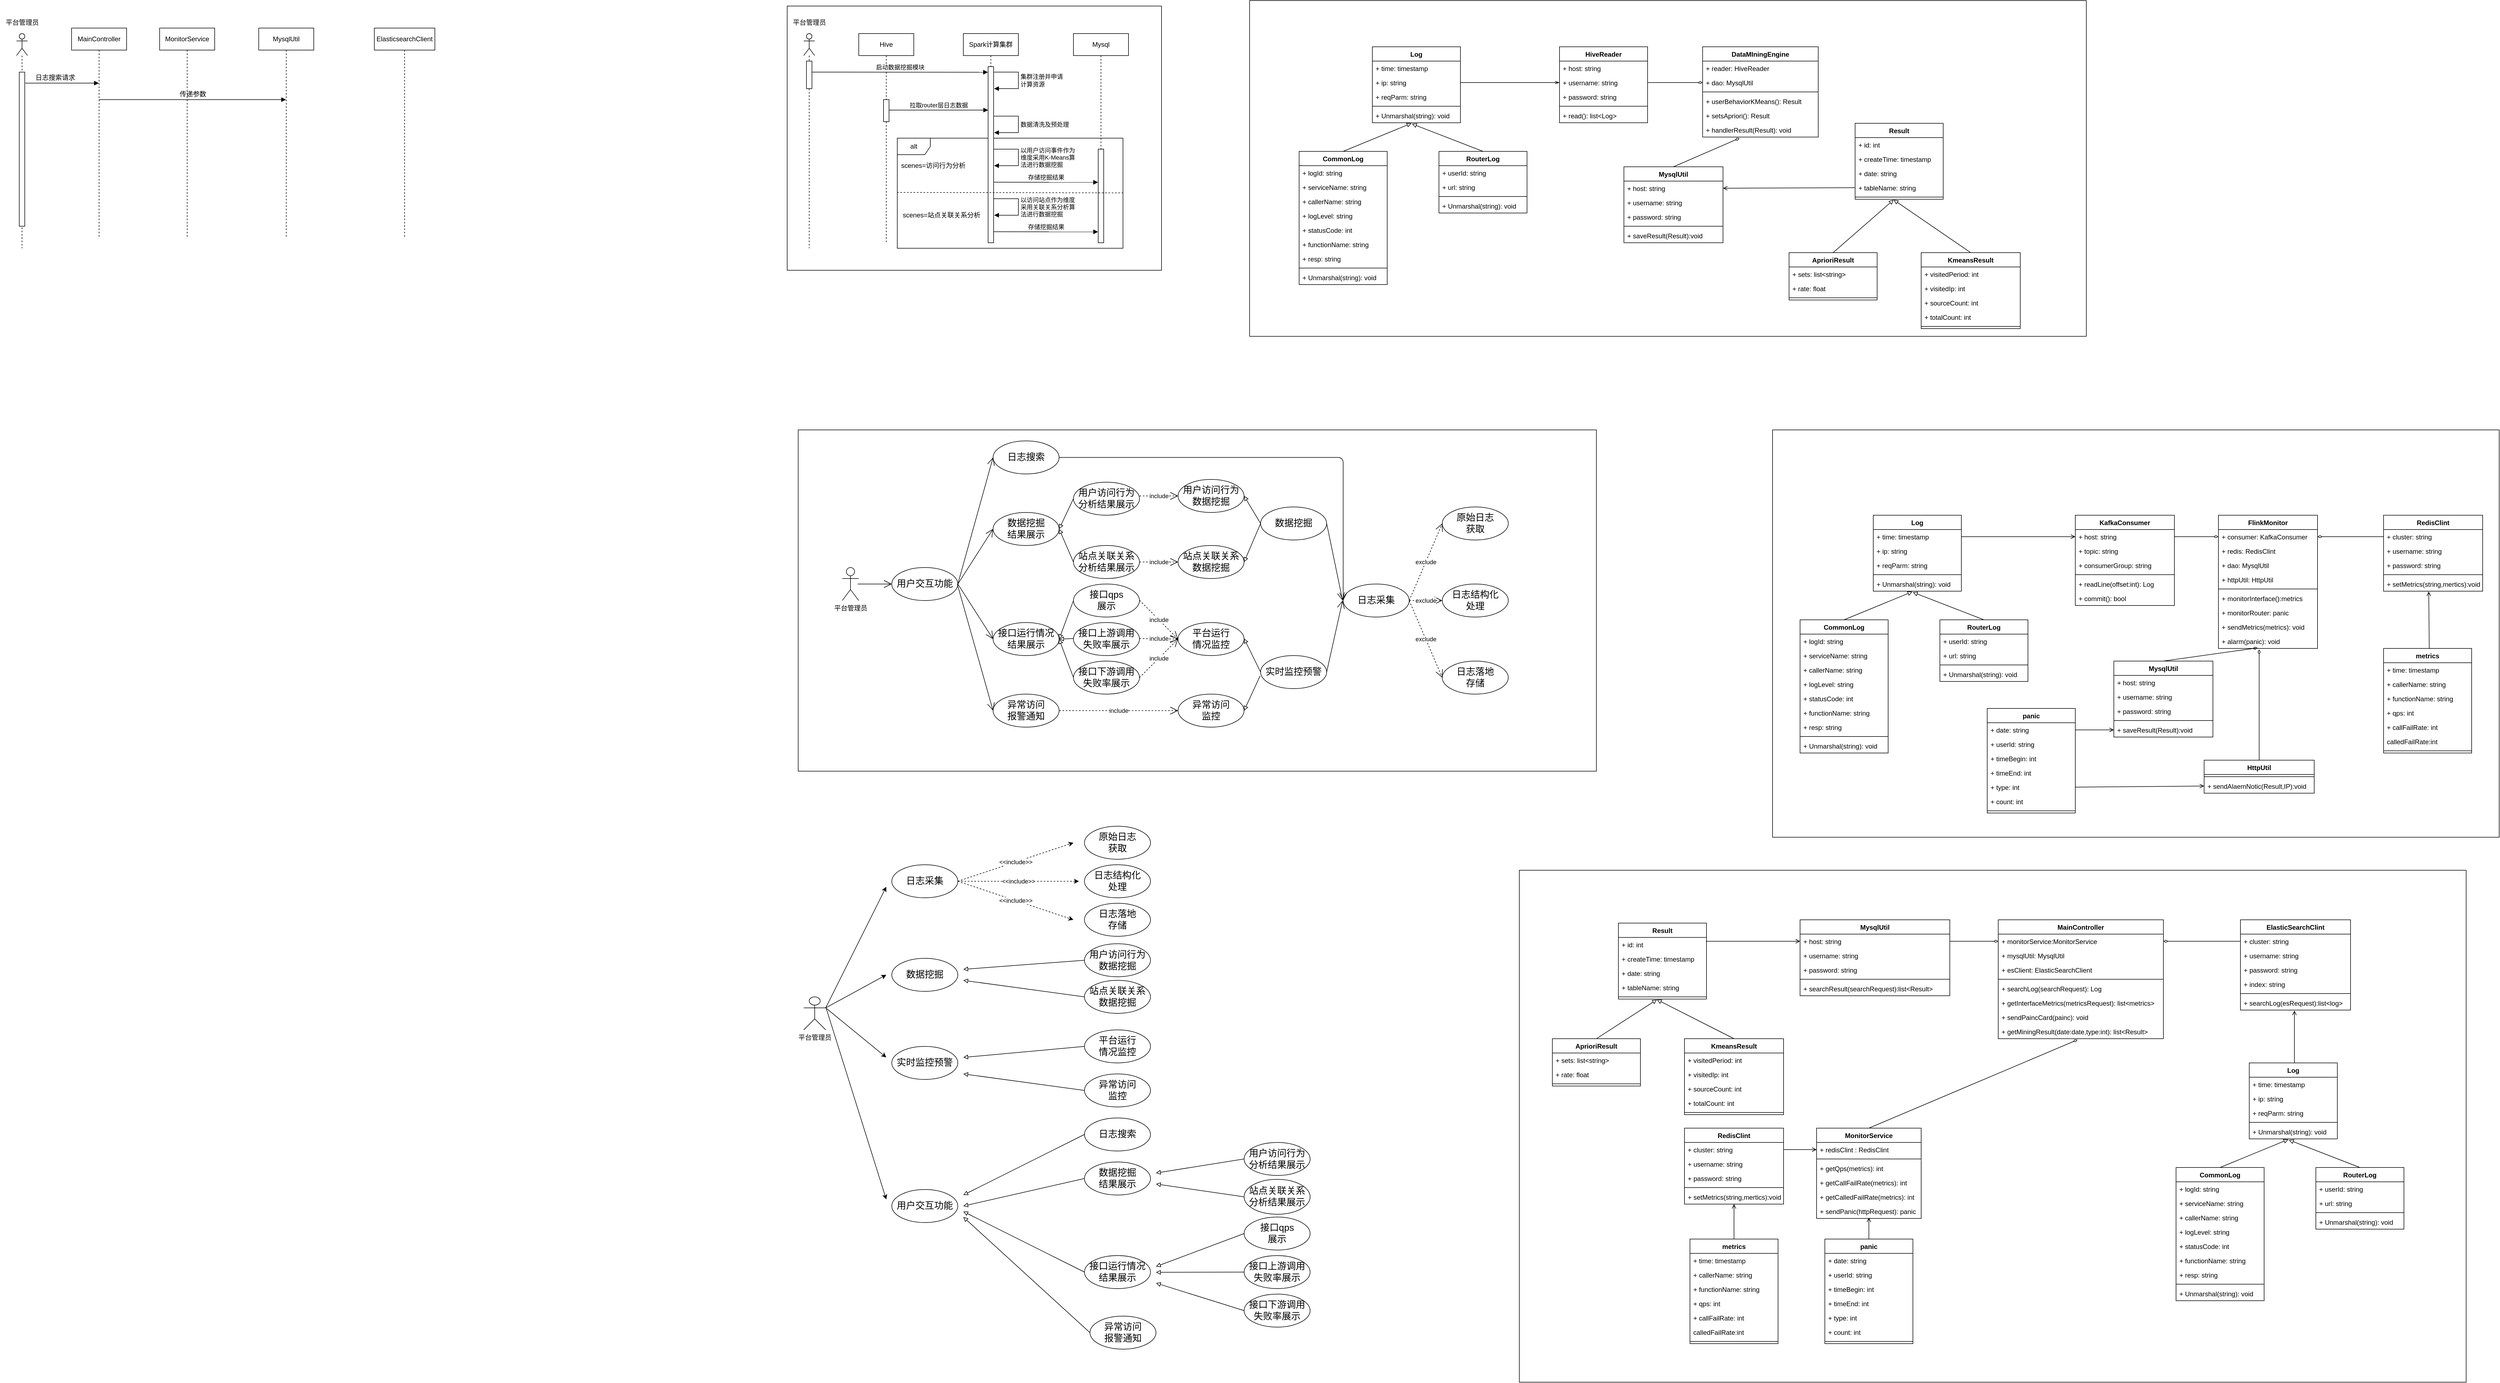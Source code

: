 <mxfile version="14.9.5" type="github">
  <diagram id="oJy5XmbjPNlmjI9G-bA2" name="Page-1">
    <mxGraphModel dx="2989" dy="834" grid="1" gridSize="10" guides="1" tooltips="1" connect="1" arrows="1" fold="1" page="1" pageScale="1" pageWidth="827" pageHeight="1169" math="0" shadow="0">
      <root>
        <mxCell id="0" />
        <mxCell id="1" parent="0" />
        <mxCell id="Q57_OqPY2b1l59b12ero-314" value="" style="rounded=0;whiteSpace=wrap;html=1;" vertex="1" parent="1">
          <mxGeometry x="1350" y="1590" width="1720" height="930" as="geometry" />
        </mxCell>
        <mxCell id="Q57_OqPY2b1l59b12ero-162" value="" style="rounded=0;whiteSpace=wrap;html=1;" vertex="1" parent="1">
          <mxGeometry x="1810" y="790" width="1320" height="740" as="geometry" />
        </mxCell>
        <mxCell id="Q57_OqPY2b1l59b12ero-76" value="" style="rounded=0;whiteSpace=wrap;html=1;" vertex="1" parent="1">
          <mxGeometry x="860" y="10" width="1520" height="610" as="geometry" />
        </mxCell>
        <mxCell id="QDKmADp-dBKPlhhtmY0i-87" value="" style="rounded=0;whiteSpace=wrap;html=1;" parent="1" vertex="1">
          <mxGeometry x="40" y="790" width="1450" height="620" as="geometry" />
        </mxCell>
        <mxCell id="fEHCaJs_lgeAi88xtSm3-24" value="" style="rounded=0;whiteSpace=wrap;html=1;" parent="1" vertex="1">
          <mxGeometry x="20" y="20" width="680" height="480" as="geometry" />
        </mxCell>
        <mxCell id="fEHCaJs_lgeAi88xtSm3-11" value="alt" style="shape=umlFrame;whiteSpace=wrap;html=1;" parent="1" vertex="1">
          <mxGeometry x="220" y="260" width="410" height="200" as="geometry" />
        </mxCell>
        <mxCell id="fEHCaJs_lgeAi88xtSm3-1" value="Hive" style="shape=umlLifeline;perimeter=lifelinePerimeter;whiteSpace=wrap;html=1;container=1;collapsible=0;recursiveResize=0;outlineConnect=0;" parent="1" vertex="1">
          <mxGeometry x="150" y="70" width="100" height="380" as="geometry" />
        </mxCell>
        <mxCell id="fEHCaJs_lgeAi88xtSm3-2" value="" style="html=1;points=[];perimeter=orthogonalPerimeter;" parent="fEHCaJs_lgeAi88xtSm3-1" vertex="1">
          <mxGeometry x="45" y="120" width="10" height="40" as="geometry" />
        </mxCell>
        <mxCell id="fEHCaJs_lgeAi88xtSm3-3" value="Spark计算集群" style="shape=umlLifeline;perimeter=lifelinePerimeter;whiteSpace=wrap;html=1;container=1;collapsible=0;recursiveResize=0;outlineConnect=0;" parent="1" vertex="1">
          <mxGeometry x="340" y="70" width="100" height="380" as="geometry" />
        </mxCell>
        <mxCell id="fEHCaJs_lgeAi88xtSm3-4" value="" style="html=1;points=[];perimeter=orthogonalPerimeter;" parent="fEHCaJs_lgeAi88xtSm3-3" vertex="1">
          <mxGeometry x="45" y="60" width="10" height="320" as="geometry" />
        </mxCell>
        <mxCell id="fEHCaJs_lgeAi88xtSm3-5" value="拉取router层日志数据" style="html=1;verticalAlign=bottom;endArrow=block;" parent="1" edge="1">
          <mxGeometry width="80" relative="1" as="geometry">
            <mxPoint x="205" y="209" as="sourcePoint" />
            <mxPoint x="385" y="209" as="targetPoint" />
          </mxGeometry>
        </mxCell>
        <mxCell id="fEHCaJs_lgeAi88xtSm3-7" value="数据清洗及预处理" style="edgeStyle=orthogonalEdgeStyle;html=1;align=left;spacingLeft=2;endArrow=block;rounded=0;" parent="1" edge="1">
          <mxGeometry relative="1" as="geometry">
            <mxPoint x="395" y="220" as="sourcePoint" />
            <Array as="points">
              <mxPoint x="440" y="220" />
              <mxPoint x="440" y="250" />
              <mxPoint x="396" y="250" />
            </Array>
            <mxPoint x="396" y="250" as="targetPoint" />
          </mxGeometry>
        </mxCell>
        <mxCell id="fEHCaJs_lgeAi88xtSm3-8" value="Mysql" style="shape=umlLifeline;perimeter=lifelinePerimeter;whiteSpace=wrap;html=1;container=1;collapsible=0;recursiveResize=0;outlineConnect=0;" parent="1" vertex="1">
          <mxGeometry x="540" y="70" width="100" height="380" as="geometry" />
        </mxCell>
        <mxCell id="fEHCaJs_lgeAi88xtSm3-9" value="" style="html=1;points=[];perimeter=orthogonalPerimeter;" parent="fEHCaJs_lgeAi88xtSm3-8" vertex="1">
          <mxGeometry x="45" y="210" width="10" height="170" as="geometry" />
        </mxCell>
        <mxCell id="fEHCaJs_lgeAi88xtSm3-12" value="" style="endArrow=none;dashed=1;html=1;entryX=1.004;entryY=0.497;entryDx=0;entryDy=0;entryPerimeter=0;exitX=-0.001;exitY=0.493;exitDx=0;exitDy=0;exitPerimeter=0;" parent="1" source="fEHCaJs_lgeAi88xtSm3-11" target="fEHCaJs_lgeAi88xtSm3-11" edge="1">
          <mxGeometry width="50" height="50" relative="1" as="geometry">
            <mxPoint x="320" y="359.58" as="sourcePoint" />
            <mxPoint x="440" y="359.58" as="targetPoint" />
          </mxGeometry>
        </mxCell>
        <mxCell id="fEHCaJs_lgeAi88xtSm3-13" value="scenes=访问行为分析" style="text;html=1;align=center;verticalAlign=middle;resizable=0;points=[];autosize=1;strokeColor=none;" parent="1" vertex="1">
          <mxGeometry x="220" y="300" width="130" height="20" as="geometry" />
        </mxCell>
        <mxCell id="fEHCaJs_lgeAi88xtSm3-14" value="scenes=站点关联关系分析" style="text;html=1;align=center;verticalAlign=middle;resizable=0;points=[];autosize=1;strokeColor=none;" parent="1" vertex="1">
          <mxGeometry x="220" y="390" width="160" height="20" as="geometry" />
        </mxCell>
        <mxCell id="fEHCaJs_lgeAi88xtSm3-15" value="以用户访问事件作为&lt;br&gt;维度采用K-Means算&lt;br&gt;法进行数据挖掘" style="edgeStyle=orthogonalEdgeStyle;html=1;align=left;spacingLeft=2;endArrow=block;rounded=0;" parent="1" edge="1">
          <mxGeometry relative="1" as="geometry">
            <mxPoint x="395" y="280" as="sourcePoint" />
            <Array as="points">
              <mxPoint x="440" y="280" />
              <mxPoint x="440" y="310" />
              <mxPoint x="396" y="310" />
            </Array>
            <mxPoint x="396" y="310" as="targetPoint" />
          </mxGeometry>
        </mxCell>
        <mxCell id="fEHCaJs_lgeAi88xtSm3-16" value="集群注册并申请&lt;br&gt;计算资源" style="edgeStyle=orthogonalEdgeStyle;html=1;align=left;spacingLeft=2;endArrow=block;rounded=0;" parent="1" edge="1">
          <mxGeometry relative="1" as="geometry">
            <mxPoint x="395" y="140" as="sourcePoint" />
            <Array as="points">
              <mxPoint x="440" y="140" />
              <mxPoint x="440" y="170" />
              <mxPoint x="396" y="170" />
            </Array>
            <mxPoint x="396" y="170" as="targetPoint" />
          </mxGeometry>
        </mxCell>
        <mxCell id="fEHCaJs_lgeAi88xtSm3-17" value="存储挖掘结果" style="html=1;verticalAlign=bottom;endArrow=block;entryX=-0.033;entryY=0.354;entryDx=0;entryDy=0;entryPerimeter=0;" parent="1" target="fEHCaJs_lgeAi88xtSm3-9" edge="1">
          <mxGeometry width="80" relative="1" as="geometry">
            <mxPoint x="395" y="340" as="sourcePoint" />
            <mxPoint x="580" y="340" as="targetPoint" />
          </mxGeometry>
        </mxCell>
        <mxCell id="fEHCaJs_lgeAi88xtSm3-18" value="" style="shape=umlLifeline;participant=umlActor;perimeter=lifelinePerimeter;whiteSpace=wrap;html=1;container=1;collapsible=0;recursiveResize=0;verticalAlign=top;spacingTop=36;outlineConnect=0;" parent="1" vertex="1">
          <mxGeometry x="50" y="70" width="20" height="390" as="geometry" />
        </mxCell>
        <mxCell id="fEHCaJs_lgeAi88xtSm3-20" value="" style="html=1;points=[];perimeter=orthogonalPerimeter;" parent="fEHCaJs_lgeAi88xtSm3-18" vertex="1">
          <mxGeometry x="5" y="50" width="10" height="50" as="geometry" />
        </mxCell>
        <mxCell id="fEHCaJs_lgeAi88xtSm3-19" value="启动数据挖掘模块" style="html=1;verticalAlign=bottom;endArrow=block;entryX=-0.033;entryY=0.032;entryDx=0;entryDy=0;entryPerimeter=0;" parent="1" target="fEHCaJs_lgeAi88xtSm3-4" edge="1">
          <mxGeometry width="80" relative="1" as="geometry">
            <mxPoint x="65" y="140" as="sourcePoint" />
            <mxPoint x="378" y="140" as="targetPoint" />
          </mxGeometry>
        </mxCell>
        <mxCell id="fEHCaJs_lgeAi88xtSm3-21" value="平台管理员" style="text;html=1;align=center;verticalAlign=middle;resizable=0;points=[];autosize=1;strokeColor=none;" parent="1" vertex="1">
          <mxGeometry x="20" y="40" width="80" height="20" as="geometry" />
        </mxCell>
        <mxCell id="fEHCaJs_lgeAi88xtSm3-22" value="以访问站点作为维度&lt;br&gt;采用关联关系分析算&lt;br&gt;法进行数据挖掘" style="edgeStyle=orthogonalEdgeStyle;html=1;align=left;spacingLeft=2;endArrow=block;rounded=0;" parent="1" edge="1">
          <mxGeometry relative="1" as="geometry">
            <mxPoint x="395" y="370" as="sourcePoint" />
            <Array as="points">
              <mxPoint x="440" y="370" />
              <mxPoint x="440" y="400" />
              <mxPoint x="396" y="400" />
            </Array>
            <mxPoint x="396" y="400" as="targetPoint" />
          </mxGeometry>
        </mxCell>
        <mxCell id="fEHCaJs_lgeAi88xtSm3-23" value="存储挖掘结果" style="html=1;verticalAlign=bottom;endArrow=block;entryX=-0.033;entryY=0.354;entryDx=0;entryDy=0;entryPerimeter=0;" parent="1" edge="1">
          <mxGeometry width="80" relative="1" as="geometry">
            <mxPoint x="395" y="430" as="sourcePoint" />
            <mxPoint x="584.67" y="430.18" as="targetPoint" />
          </mxGeometry>
        </mxCell>
        <mxCell id="QDKmADp-dBKPlhhtmY0i-1" value="平台管理员" style="shape=umlActor;verticalLabelPosition=bottom;verticalAlign=top;html=1;" parent="1" vertex="1">
          <mxGeometry x="120" y="1040" width="30" height="60" as="geometry" />
        </mxCell>
        <mxCell id="QDKmADp-dBKPlhhtmY0i-3" value="&lt;font style=&quot;font-size: 17px&quot;&gt;用户交互功能&lt;/font&gt;" style="ellipse;whiteSpace=wrap;html=1;" parent="1" vertex="1">
          <mxGeometry x="210" y="1040" width="120" height="60" as="geometry" />
        </mxCell>
        <mxCell id="QDKmADp-dBKPlhhtmY0i-4" value="&lt;font style=&quot;font-size: 17px&quot;&gt;日志搜索&lt;/font&gt;" style="ellipse;whiteSpace=wrap;html=1;" parent="1" vertex="1">
          <mxGeometry x="394" y="810" width="120" height="60" as="geometry" />
        </mxCell>
        <mxCell id="QDKmADp-dBKPlhhtmY0i-5" value="&lt;font style=&quot;font-size: 17px&quot;&gt;数据挖掘&lt;br&gt;结果展示&lt;/font&gt;" style="ellipse;whiteSpace=wrap;html=1;" parent="1" vertex="1">
          <mxGeometry x="394" y="940" width="120" height="60" as="geometry" />
        </mxCell>
        <mxCell id="QDKmADp-dBKPlhhtmY0i-6" value="&lt;font style=&quot;font-size: 17px&quot;&gt;接口运行情况&lt;br&gt;结果展示&lt;/font&gt;" style="ellipse;whiteSpace=wrap;html=1;" parent="1" vertex="1">
          <mxGeometry x="394" y="1140" width="120" height="60" as="geometry" />
        </mxCell>
        <mxCell id="QDKmADp-dBKPlhhtmY0i-7" value="&lt;span style=&quot;font-size: 17px&quot;&gt;异常访问&lt;br&gt;&lt;/span&gt;&lt;font style=&quot;font-size: 17px&quot;&gt;报警通知&lt;/font&gt;" style="ellipse;whiteSpace=wrap;html=1;" parent="1" vertex="1">
          <mxGeometry x="394" y="1270" width="120" height="60" as="geometry" />
        </mxCell>
        <mxCell id="QDKmADp-dBKPlhhtmY0i-14" value="" style="endArrow=open;html=1;endSize=12;startArrow=none;startSize=14;startFill=0;align=left;verticalAlign=bottom;entryX=0;entryY=0.5;entryDx=0;entryDy=0;exitX=1;exitY=0.5;exitDx=0;exitDy=0;" parent="1" source="QDKmADp-dBKPlhhtmY0i-3" target="QDKmADp-dBKPlhhtmY0i-4" edge="1">
          <mxGeometry x="-1" y="3" relative="1" as="geometry">
            <mxPoint x="330" y="1039.5" as="sourcePoint" />
            <mxPoint x="490" y="1039.5" as="targetPoint" />
          </mxGeometry>
        </mxCell>
        <mxCell id="QDKmADp-dBKPlhhtmY0i-29" value="" style="endArrow=open;html=1;endSize=12;startArrow=none;startSize=14;startFill=0;align=left;verticalAlign=bottom;exitX=1;exitY=0.5;exitDx=0;exitDy=0;entryX=0;entryY=0.5;entryDx=0;entryDy=0;" parent="1" source="QDKmADp-dBKPlhhtmY0i-3" target="QDKmADp-dBKPlhhtmY0i-5" edge="1">
          <mxGeometry x="-1" y="3" relative="1" as="geometry">
            <mxPoint x="330" y="1139.5" as="sourcePoint" />
            <mxPoint x="394" y="1040" as="targetPoint" />
          </mxGeometry>
        </mxCell>
        <mxCell id="QDKmADp-dBKPlhhtmY0i-30" value="" style="endArrow=open;html=1;endSize=12;startArrow=none;startSize=14;startFill=0;align=left;verticalAlign=bottom;entryX=0;entryY=0.5;entryDx=0;entryDy=0;exitX=1;exitY=0.5;exitDx=0;exitDy=0;" parent="1" source="QDKmADp-dBKPlhhtmY0i-3" target="QDKmADp-dBKPlhhtmY0i-6" edge="1">
          <mxGeometry x="-1" y="3" relative="1" as="geometry">
            <mxPoint x="330" y="1239.5" as="sourcePoint" />
            <mxPoint x="394" y="1090" as="targetPoint" />
          </mxGeometry>
        </mxCell>
        <mxCell id="QDKmADp-dBKPlhhtmY0i-31" value="" style="endArrow=open;html=1;endSize=12;startArrow=none;startSize=14;startFill=0;align=left;verticalAlign=bottom;entryX=0;entryY=0.5;entryDx=0;entryDy=0;" parent="1" target="QDKmADp-dBKPlhhtmY0i-7" edge="1">
          <mxGeometry x="-1" y="3" relative="1" as="geometry">
            <mxPoint x="329" y="1070" as="sourcePoint" />
            <mxPoint x="394" y="1190" as="targetPoint" />
          </mxGeometry>
        </mxCell>
        <mxCell id="QDKmADp-dBKPlhhtmY0i-32" value="&lt;font style=&quot;font-size: 17px&quot;&gt;用户访问行为&lt;br&gt;分析结果展示&lt;/font&gt;" style="ellipse;whiteSpace=wrap;html=1;" parent="1" vertex="1">
          <mxGeometry x="540" y="885" width="120" height="60" as="geometry" />
        </mxCell>
        <mxCell id="QDKmADp-dBKPlhhtmY0i-33" value="&lt;font style=&quot;font-size: 17px&quot;&gt;站点关联关系&lt;br&gt;分析结果展示&lt;/font&gt;" style="ellipse;whiteSpace=wrap;html=1;" parent="1" vertex="1">
          <mxGeometry x="540" y="1000" width="120" height="60" as="geometry" />
        </mxCell>
        <mxCell id="QDKmADp-dBKPlhhtmY0i-36" value="" style="endArrow=block;endFill=0;html=1;exitX=0;exitY=0.5;exitDx=0;exitDy=0;entryX=1;entryY=0.5;entryDx=0;entryDy=0;" parent="1" source="QDKmADp-dBKPlhhtmY0i-32" target="QDKmADp-dBKPlhhtmY0i-5" edge="1">
          <mxGeometry width="160" relative="1" as="geometry">
            <mxPoint x="380" y="1080" as="sourcePoint" />
            <mxPoint x="540" y="1080" as="targetPoint" />
          </mxGeometry>
        </mxCell>
        <mxCell id="QDKmADp-dBKPlhhtmY0i-37" value="" style="endArrow=block;endFill=0;html=1;exitX=0;exitY=0.5;exitDx=0;exitDy=0;" parent="1" edge="1">
          <mxGeometry width="160" relative="1" as="geometry">
            <mxPoint x="540" y="1030" as="sourcePoint" />
            <mxPoint x="514" y="970" as="targetPoint" />
          </mxGeometry>
        </mxCell>
        <mxCell id="QDKmADp-dBKPlhhtmY0i-38" value="&lt;span style=&quot;font-size: 17px&quot;&gt;接口qps&lt;br&gt;&lt;/span&gt;&lt;font style=&quot;font-size: 17px&quot;&gt;展示&lt;/font&gt;" style="ellipse;whiteSpace=wrap;html=1;" parent="1" vertex="1">
          <mxGeometry x="540" y="1070" width="120" height="60" as="geometry" />
        </mxCell>
        <mxCell id="QDKmADp-dBKPlhhtmY0i-39" value="&lt;span style=&quot;font-size: 17px&quot;&gt;接口上游调用&lt;br&gt;&lt;/span&gt;&lt;font style=&quot;font-size: 17px&quot;&gt;失败率展示&lt;/font&gt;" style="ellipse;whiteSpace=wrap;html=1;" parent="1" vertex="1">
          <mxGeometry x="540" y="1140" width="120" height="60" as="geometry" />
        </mxCell>
        <mxCell id="QDKmADp-dBKPlhhtmY0i-40" value="&lt;span style=&quot;font-size: 17px&quot;&gt;接口下游调用&lt;br&gt;&lt;/span&gt;&lt;font style=&quot;font-size: 17px&quot;&gt;失败率展示&lt;/font&gt;" style="ellipse;whiteSpace=wrap;html=1;" parent="1" vertex="1">
          <mxGeometry x="540" y="1210" width="120" height="60" as="geometry" />
        </mxCell>
        <mxCell id="QDKmADp-dBKPlhhtmY0i-41" value="" style="endArrow=block;endFill=0;html=1;exitX=0;exitY=0.5;exitDx=0;exitDy=0;entryX=1;entryY=0.5;entryDx=0;entryDy=0;" parent="1" target="QDKmADp-dBKPlhhtmY0i-6" edge="1">
          <mxGeometry width="160" relative="1" as="geometry">
            <mxPoint x="540" y="1100" as="sourcePoint" />
            <mxPoint x="514" y="1155" as="targetPoint" />
          </mxGeometry>
        </mxCell>
        <mxCell id="QDKmADp-dBKPlhhtmY0i-42" value="" style="endArrow=block;endFill=0;html=1;exitX=0;exitY=0.5;exitDx=0;exitDy=0;entryX=1;entryY=0.5;entryDx=0;entryDy=0;" parent="1" target="QDKmADp-dBKPlhhtmY0i-6" edge="1">
          <mxGeometry width="160" relative="1" as="geometry">
            <mxPoint x="540" y="1169" as="sourcePoint" />
            <mxPoint x="514" y="1224" as="targetPoint" />
          </mxGeometry>
        </mxCell>
        <mxCell id="QDKmADp-dBKPlhhtmY0i-43" value="" style="endArrow=block;endFill=0;html=1;exitX=0;exitY=0.5;exitDx=0;exitDy=0;" parent="1" edge="1">
          <mxGeometry width="160" relative="1" as="geometry">
            <mxPoint x="540" y="1240" as="sourcePoint" />
            <mxPoint x="514" y="1170" as="targetPoint" />
          </mxGeometry>
        </mxCell>
        <mxCell id="QDKmADp-dBKPlhhtmY0i-44" value="&lt;font style=&quot;font-size: 17px&quot;&gt;数据挖掘&lt;/font&gt;" style="ellipse;whiteSpace=wrap;html=1;" parent="1" vertex="1">
          <mxGeometry x="880" y="930" width="120" height="60" as="geometry" />
        </mxCell>
        <mxCell id="QDKmADp-dBKPlhhtmY0i-53" value="&lt;font style=&quot;font-size: 17px&quot;&gt;日志采集&lt;/font&gt;" style="ellipse;whiteSpace=wrap;html=1;" parent="1" vertex="1">
          <mxGeometry x="1030" y="1070" width="120" height="60" as="geometry" />
        </mxCell>
        <mxCell id="QDKmADp-dBKPlhhtmY0i-56" value="&lt;span style=&quot;font-size: 17px&quot;&gt;用户访问行为&lt;br&gt;数据挖掘&lt;br&gt;&lt;/span&gt;" style="ellipse;whiteSpace=wrap;html=1;" parent="1" vertex="1">
          <mxGeometry x="730" y="880" width="120" height="60" as="geometry" />
        </mxCell>
        <mxCell id="QDKmADp-dBKPlhhtmY0i-57" value="&lt;span style=&quot;font-size: 17px&quot;&gt;站点关联关系&lt;/span&gt;&lt;br style=&quot;font-size: 17px&quot;&gt;&lt;span style=&quot;font-size: 17px&quot;&gt;数据挖掘&lt;br&gt;&lt;/span&gt;" style="ellipse;whiteSpace=wrap;html=1;" parent="1" vertex="1">
          <mxGeometry x="730" y="1000" width="120" height="60" as="geometry" />
        </mxCell>
        <mxCell id="QDKmADp-dBKPlhhtmY0i-58" value="include" style="endArrow=open;endSize=12;dashed=1;html=1;entryX=0;entryY=0.5;entryDx=0;entryDy=0;" parent="1" target="QDKmADp-dBKPlhhtmY0i-56" edge="1">
          <mxGeometry width="160" relative="1" as="geometry">
            <mxPoint x="660" y="910" as="sourcePoint" />
            <mxPoint x="690" y="1020" as="targetPoint" />
          </mxGeometry>
        </mxCell>
        <mxCell id="QDKmADp-dBKPlhhtmY0i-59" value="include" style="endArrow=open;endSize=12;dashed=1;html=1;entryX=0;entryY=0.5;entryDx=0;entryDy=0;" parent="1" edge="1">
          <mxGeometry width="160" relative="1" as="geometry">
            <mxPoint x="660" y="1030" as="sourcePoint" />
            <mxPoint x="730" y="1030" as="targetPoint" />
          </mxGeometry>
        </mxCell>
        <mxCell id="QDKmADp-dBKPlhhtmY0i-60" value="" style="endArrow=block;endFill=0;html=1;exitX=0;exitY=0.5;exitDx=0;exitDy=0;" parent="1" edge="1">
          <mxGeometry width="160" relative="1" as="geometry">
            <mxPoint x="880" y="960" as="sourcePoint" />
            <mxPoint x="850" y="910" as="targetPoint" />
          </mxGeometry>
        </mxCell>
        <mxCell id="QDKmADp-dBKPlhhtmY0i-61" value="" style="endArrow=block;endFill=0;html=1;" parent="1" edge="1">
          <mxGeometry width="160" relative="1" as="geometry">
            <mxPoint x="880" y="960" as="sourcePoint" />
            <mxPoint x="850" y="1030" as="targetPoint" />
          </mxGeometry>
        </mxCell>
        <mxCell id="QDKmADp-dBKPlhhtmY0i-62" value="&lt;span style=&quot;font-size: 17px&quot;&gt;平台运行&lt;br&gt;情况监控&lt;br&gt;&lt;/span&gt;" style="ellipse;whiteSpace=wrap;html=1;" parent="1" vertex="1">
          <mxGeometry x="730" y="1140" width="120" height="60" as="geometry" />
        </mxCell>
        <mxCell id="QDKmADp-dBKPlhhtmY0i-63" value="include" style="endArrow=open;endSize=12;dashed=1;html=1;entryX=0;entryY=0.5;entryDx=0;entryDy=0;" parent="1" target="QDKmADp-dBKPlhhtmY0i-62" edge="1">
          <mxGeometry width="160" relative="1" as="geometry">
            <mxPoint x="660" y="1099.5" as="sourcePoint" />
            <mxPoint x="730" y="1099.5" as="targetPoint" />
          </mxGeometry>
        </mxCell>
        <mxCell id="QDKmADp-dBKPlhhtmY0i-64" value="include" style="endArrow=open;endSize=12;dashed=1;html=1;entryX=0;entryY=0.5;entryDx=0;entryDy=0;" parent="1" target="QDKmADp-dBKPlhhtmY0i-62" edge="1">
          <mxGeometry width="160" relative="1" as="geometry">
            <mxPoint x="660" y="1169" as="sourcePoint" />
            <mxPoint x="730" y="1239.5" as="targetPoint" />
          </mxGeometry>
        </mxCell>
        <mxCell id="QDKmADp-dBKPlhhtmY0i-65" value="include" style="endArrow=open;endSize=12;dashed=1;html=1;entryX=0;entryY=0.5;entryDx=0;entryDy=0;" parent="1" target="QDKmADp-dBKPlhhtmY0i-62" edge="1">
          <mxGeometry width="160" relative="1" as="geometry">
            <mxPoint x="660" y="1240" as="sourcePoint" />
            <mxPoint x="730" y="1310.5" as="targetPoint" />
          </mxGeometry>
        </mxCell>
        <mxCell id="QDKmADp-dBKPlhhtmY0i-66" value="&lt;span style=&quot;font-size: 17px&quot;&gt;异常访问&lt;br&gt;监控&lt;br&gt;&lt;/span&gt;" style="ellipse;whiteSpace=wrap;html=1;" parent="1" vertex="1">
          <mxGeometry x="730" y="1270" width="120" height="60" as="geometry" />
        </mxCell>
        <mxCell id="QDKmADp-dBKPlhhtmY0i-67" value="&lt;font style=&quot;font-size: 17px&quot;&gt;实时监控预警&lt;/font&gt;" style="ellipse;whiteSpace=wrap;html=1;" parent="1" vertex="1">
          <mxGeometry x="880" y="1200" width="120" height="60" as="geometry" />
        </mxCell>
        <mxCell id="QDKmADp-dBKPlhhtmY0i-68" value="include" style="endArrow=open;endSize=12;dashed=1;html=1;entryX=0;entryY=0.5;entryDx=0;entryDy=0;exitX=1;exitY=0.5;exitDx=0;exitDy=0;" parent="1" source="QDKmADp-dBKPlhhtmY0i-7" edge="1">
          <mxGeometry width="160" relative="1" as="geometry">
            <mxPoint x="520" y="1300" as="sourcePoint" />
            <mxPoint x="730" y="1300" as="targetPoint" />
          </mxGeometry>
        </mxCell>
        <mxCell id="QDKmADp-dBKPlhhtmY0i-69" value="" style="endArrow=block;endFill=0;html=1;exitX=0;exitY=0.5;exitDx=0;exitDy=0;" parent="1" source="QDKmADp-dBKPlhhtmY0i-67" edge="1">
          <mxGeometry width="160" relative="1" as="geometry">
            <mxPoint x="880" y="1219" as="sourcePoint" />
            <mxPoint x="850" y="1169" as="targetPoint" />
          </mxGeometry>
        </mxCell>
        <mxCell id="QDKmADp-dBKPlhhtmY0i-72" value="" style="endArrow=block;endFill=0;html=1;exitX=-0.008;exitY=0.617;exitDx=0;exitDy=0;exitPerimeter=0;" parent="1" source="QDKmADp-dBKPlhhtmY0i-67" edge="1">
          <mxGeometry width="160" relative="1" as="geometry">
            <mxPoint x="890" y="1240" as="sourcePoint" />
            <mxPoint x="850" y="1300" as="targetPoint" />
          </mxGeometry>
        </mxCell>
        <mxCell id="QDKmADp-dBKPlhhtmY0i-73" value="" style="endArrow=open;html=1;endSize=12;startArrow=none;startSize=14;startFill=0;align=left;verticalAlign=bottom;exitX=1;exitY=0.5;exitDx=0;exitDy=0;" parent="1" edge="1">
          <mxGeometry x="-1" y="3" relative="1" as="geometry">
            <mxPoint x="1000" y="960" as="sourcePoint" />
            <mxPoint x="1029" y="1100" as="targetPoint" />
          </mxGeometry>
        </mxCell>
        <mxCell id="QDKmADp-dBKPlhhtmY0i-74" value="" style="endArrow=open;html=1;endSize=12;startArrow=none;startSize=14;startFill=0;align=left;verticalAlign=bottom;exitX=1;exitY=0.5;exitDx=0;exitDy=0;" parent="1" edge="1">
          <mxGeometry x="-1" y="3" relative="1" as="geometry">
            <mxPoint x="1000" y="1230" as="sourcePoint" />
            <mxPoint x="1029" y="1100" as="targetPoint" />
          </mxGeometry>
        </mxCell>
        <mxCell id="QDKmADp-dBKPlhhtmY0i-75" value="&lt;font style=&quot;font-size: 17px&quot;&gt;原始日志&lt;br&gt;获取&lt;/font&gt;" style="ellipse;whiteSpace=wrap;html=1;" parent="1" vertex="1">
          <mxGeometry x="1210" y="930" width="120" height="60" as="geometry" />
        </mxCell>
        <mxCell id="QDKmADp-dBKPlhhtmY0i-76" value="&lt;font style=&quot;font-size: 17px&quot;&gt;日志结构化&lt;br&gt;处理&lt;br&gt;&lt;/font&gt;" style="ellipse;whiteSpace=wrap;html=1;" parent="1" vertex="1">
          <mxGeometry x="1210" y="1070" width="120" height="60" as="geometry" />
        </mxCell>
        <mxCell id="QDKmADp-dBKPlhhtmY0i-77" value="&lt;span style=&quot;font-size: 17px&quot;&gt;日志落地&lt;br&gt;存储&lt;/span&gt;" style="ellipse;whiteSpace=wrap;html=1;" parent="1" vertex="1">
          <mxGeometry x="1210" y="1210" width="120" height="60" as="geometry" />
        </mxCell>
        <mxCell id="QDKmADp-dBKPlhhtmY0i-78" value="exclude" style="endArrow=open;endSize=12;dashed=1;html=1;entryX=0;entryY=0.5;entryDx=0;entryDy=0;exitX=1;exitY=0.5;exitDx=0;exitDy=0;" parent="1" source="QDKmADp-dBKPlhhtmY0i-53" target="QDKmADp-dBKPlhhtmY0i-75" edge="1">
          <mxGeometry width="160" relative="1" as="geometry">
            <mxPoint x="1140" y="1099.5" as="sourcePoint" />
            <mxPoint x="1210" y="1099.5" as="targetPoint" />
          </mxGeometry>
        </mxCell>
        <mxCell id="QDKmADp-dBKPlhhtmY0i-79" value="exclude" style="endArrow=open;endSize=12;dashed=1;html=1;entryX=0;entryY=0.5;entryDx=0;entryDy=0;" parent="1" edge="1">
          <mxGeometry width="160" relative="1" as="geometry">
            <mxPoint x="1150" y="1100" as="sourcePoint" />
            <mxPoint x="1210" y="1100" as="targetPoint" />
          </mxGeometry>
        </mxCell>
        <mxCell id="QDKmADp-dBKPlhhtmY0i-80" value="exclude" style="endArrow=open;endSize=12;dashed=1;html=1;entryX=0;entryY=0.5;entryDx=0;entryDy=0;exitX=1;exitY=0.5;exitDx=0;exitDy=0;" parent="1" source="QDKmADp-dBKPlhhtmY0i-53" edge="1">
          <mxGeometry width="160" relative="1" as="geometry">
            <mxPoint x="1150" y="1380" as="sourcePoint" />
            <mxPoint x="1210" y="1240" as="targetPoint" />
          </mxGeometry>
        </mxCell>
        <mxCell id="QDKmADp-dBKPlhhtmY0i-83" value="" style="endArrow=open;html=1;endSize=12;startArrow=none;startSize=14;startFill=0;align=left;verticalAlign=bottom;exitX=1;exitY=0.5;exitDx=0;exitDy=0;" parent="1" source="QDKmADp-dBKPlhhtmY0i-4" edge="1">
          <mxGeometry x="-1" y="3" relative="1" as="geometry">
            <mxPoint x="711.524" y="720" as="sourcePoint" />
            <mxPoint x="1030" y="1100" as="targetPoint" />
            <Array as="points">
              <mxPoint x="1030" y="840" />
            </Array>
          </mxGeometry>
        </mxCell>
        <mxCell id="QDKmADp-dBKPlhhtmY0i-85" value="" style="endArrow=open;html=1;endSize=12;startArrow=none;startSize=14;startFill=0;align=left;verticalAlign=bottom;exitX=1;exitY=0.5;exitDx=0;exitDy=0;" parent="1" edge="1">
          <mxGeometry x="-1" y="3" relative="1" as="geometry">
            <mxPoint x="148" y="1070" as="sourcePoint" />
            <mxPoint x="210" y="1070" as="targetPoint" />
          </mxGeometry>
        </mxCell>
        <mxCell id="OeGlNz5TgmZ-BaxSbqV--9" style="rounded=0;orthogonalLoop=1;jettySize=auto;html=1;exitX=1;exitY=0.333;exitDx=0;exitDy=0;exitPerimeter=0;" parent="1" source="OeGlNz5TgmZ-BaxSbqV--1" edge="1">
          <mxGeometry relative="1" as="geometry">
            <mxPoint x="200" y="1620" as="targetPoint" />
          </mxGeometry>
        </mxCell>
        <mxCell id="OeGlNz5TgmZ-BaxSbqV--10" style="edgeStyle=none;rounded=0;orthogonalLoop=1;jettySize=auto;html=1;exitX=1;exitY=0.333;exitDx=0;exitDy=0;exitPerimeter=0;" parent="1" source="OeGlNz5TgmZ-BaxSbqV--1" edge="1">
          <mxGeometry relative="1" as="geometry">
            <mxPoint x="200" y="1780" as="targetPoint" />
          </mxGeometry>
        </mxCell>
        <mxCell id="OeGlNz5TgmZ-BaxSbqV--11" style="edgeStyle=none;rounded=0;orthogonalLoop=1;jettySize=auto;html=1;exitX=1;exitY=0.333;exitDx=0;exitDy=0;exitPerimeter=0;" parent="1" source="OeGlNz5TgmZ-BaxSbqV--1" edge="1">
          <mxGeometry relative="1" as="geometry">
            <mxPoint x="200" y="1930" as="targetPoint" />
          </mxGeometry>
        </mxCell>
        <mxCell id="OeGlNz5TgmZ-BaxSbqV--12" style="edgeStyle=none;rounded=0;orthogonalLoop=1;jettySize=auto;html=1;exitX=1;exitY=0.333;exitDx=0;exitDy=0;exitPerimeter=0;" parent="1" edge="1">
          <mxGeometry relative="1" as="geometry">
            <mxPoint x="90" y="1838" as="sourcePoint" />
            <mxPoint x="200" y="2188" as="targetPoint" />
          </mxGeometry>
        </mxCell>
        <mxCell id="OeGlNz5TgmZ-BaxSbqV--1" value="平台管理员" style="shape=umlActor;verticalLabelPosition=bottom;verticalAlign=top;html=1;" parent="1" vertex="1">
          <mxGeometry x="50" y="1820" width="40" height="60" as="geometry" />
        </mxCell>
        <mxCell id="OeGlNz5TgmZ-BaxSbqV--2" value="&lt;font style=&quot;font-size: 17px&quot;&gt;用户交互功能&lt;/font&gt;" style="ellipse;whiteSpace=wrap;html=1;" parent="1" vertex="1">
          <mxGeometry x="210" y="2170" width="120" height="60" as="geometry" />
        </mxCell>
        <mxCell id="OeGlNz5TgmZ-BaxSbqV--4" value="&lt;font style=&quot;font-size: 17px&quot;&gt;数据挖掘&lt;/font&gt;" style="ellipse;whiteSpace=wrap;html=1;" parent="1" vertex="1">
          <mxGeometry x="210" y="1750" width="120" height="60" as="geometry" />
        </mxCell>
        <mxCell id="OeGlNz5TgmZ-BaxSbqV--5" value="&lt;font style=&quot;font-size: 17px&quot;&gt;实时监控预警&lt;/font&gt;" style="ellipse;whiteSpace=wrap;html=1;" parent="1" vertex="1">
          <mxGeometry x="210" y="1910" width="120" height="60" as="geometry" />
        </mxCell>
        <mxCell id="OeGlNz5TgmZ-BaxSbqV--48" value="&amp;lt;&amp;lt;include&amp;gt;&amp;gt;" style="edgeStyle=none;rounded=0;orthogonalLoop=1;jettySize=auto;html=1;exitX=1;exitY=0.5;exitDx=0;exitDy=0;endArrow=classic;endFill=1;dashed=1;" parent="1" source="OeGlNz5TgmZ-BaxSbqV--6" edge="1">
          <mxGeometry relative="1" as="geometry">
            <mxPoint x="540" y="1540" as="targetPoint" />
          </mxGeometry>
        </mxCell>
        <mxCell id="OeGlNz5TgmZ-BaxSbqV--49" value="&amp;lt;&amp;lt;include&amp;gt;&amp;gt;" style="edgeStyle=none;rounded=0;orthogonalLoop=1;jettySize=auto;html=1;exitX=1;exitY=0.5;exitDx=0;exitDy=0;endArrow=classic;endFill=1;dashed=1;" parent="1" source="OeGlNz5TgmZ-BaxSbqV--6" edge="1">
          <mxGeometry relative="1" as="geometry">
            <mxPoint x="550" y="1610" as="targetPoint" />
          </mxGeometry>
        </mxCell>
        <mxCell id="OeGlNz5TgmZ-BaxSbqV--50" value="&amp;lt;&amp;lt;include&amp;gt;&amp;gt;" style="edgeStyle=none;rounded=0;orthogonalLoop=1;jettySize=auto;html=1;exitX=1;exitY=0.5;exitDx=0;exitDy=0;endArrow=classic;endFill=1;dashed=1;" parent="1" source="OeGlNz5TgmZ-BaxSbqV--6" edge="1">
          <mxGeometry relative="1" as="geometry">
            <mxPoint x="540" y="1680" as="targetPoint" />
          </mxGeometry>
        </mxCell>
        <mxCell id="OeGlNz5TgmZ-BaxSbqV--6" value="&lt;font style=&quot;font-size: 17px&quot;&gt;日志采集&lt;/font&gt;" style="ellipse;whiteSpace=wrap;html=1;" parent="1" vertex="1">
          <mxGeometry x="210" y="1580" width="120" height="60" as="geometry" />
        </mxCell>
        <mxCell id="OeGlNz5TgmZ-BaxSbqV--13" value="&lt;font style=&quot;font-size: 17px&quot;&gt;原始日志&lt;br&gt;获取&lt;/font&gt;" style="ellipse;whiteSpace=wrap;html=1;" parent="1" vertex="1">
          <mxGeometry x="560" y="1510" width="120" height="60" as="geometry" />
        </mxCell>
        <mxCell id="OeGlNz5TgmZ-BaxSbqV--14" value="&lt;font style=&quot;font-size: 17px&quot;&gt;日志结构化&lt;br&gt;处理&lt;br&gt;&lt;/font&gt;" style="ellipse;whiteSpace=wrap;html=1;" parent="1" vertex="1">
          <mxGeometry x="560" y="1580" width="120" height="60" as="geometry" />
        </mxCell>
        <mxCell id="OeGlNz5TgmZ-BaxSbqV--15" value="&lt;span style=&quot;font-size: 17px&quot;&gt;日志落地&lt;br&gt;存储&lt;/span&gt;" style="ellipse;whiteSpace=wrap;html=1;" parent="1" vertex="1">
          <mxGeometry x="560" y="1650" width="120" height="60" as="geometry" />
        </mxCell>
        <mxCell id="OeGlNz5TgmZ-BaxSbqV--40" style="edgeStyle=none;rounded=0;orthogonalLoop=1;jettySize=auto;html=1;exitX=0;exitY=0.5;exitDx=0;exitDy=0;endArrow=block;endFill=0;" parent="1" source="OeGlNz5TgmZ-BaxSbqV--21" edge="1">
          <mxGeometry relative="1" as="geometry">
            <mxPoint x="340" y="1770" as="targetPoint" />
          </mxGeometry>
        </mxCell>
        <mxCell id="OeGlNz5TgmZ-BaxSbqV--21" value="&lt;span style=&quot;font-size: 17px&quot;&gt;用户访问行为&lt;br&gt;数据挖掘&lt;br&gt;&lt;/span&gt;" style="ellipse;whiteSpace=wrap;html=1;" parent="1" vertex="1">
          <mxGeometry x="560" y="1723.5" width="120" height="60" as="geometry" />
        </mxCell>
        <mxCell id="OeGlNz5TgmZ-BaxSbqV--41" style="edgeStyle=none;rounded=0;orthogonalLoop=1;jettySize=auto;html=1;exitX=0;exitY=0.5;exitDx=0;exitDy=0;endArrow=block;endFill=0;" parent="1" source="OeGlNz5TgmZ-BaxSbqV--22" edge="1">
          <mxGeometry relative="1" as="geometry">
            <mxPoint x="340" y="1790" as="targetPoint" />
          </mxGeometry>
        </mxCell>
        <mxCell id="OeGlNz5TgmZ-BaxSbqV--22" value="&lt;span style=&quot;font-size: 17px&quot;&gt;站点关联关系&lt;/span&gt;&lt;br style=&quot;font-size: 17px&quot;&gt;&lt;span style=&quot;font-size: 17px&quot;&gt;数据挖掘&lt;br&gt;&lt;/span&gt;" style="ellipse;whiteSpace=wrap;html=1;" parent="1" vertex="1">
          <mxGeometry x="560" y="1790" width="120" height="60" as="geometry" />
        </mxCell>
        <mxCell id="OeGlNz5TgmZ-BaxSbqV--42" style="edgeStyle=none;rounded=0;orthogonalLoop=1;jettySize=auto;html=1;exitX=0;exitY=0.5;exitDx=0;exitDy=0;endArrow=block;endFill=0;" parent="1" source="OeGlNz5TgmZ-BaxSbqV--25" edge="1">
          <mxGeometry relative="1" as="geometry">
            <mxPoint x="340" y="1930" as="targetPoint" />
          </mxGeometry>
        </mxCell>
        <mxCell id="OeGlNz5TgmZ-BaxSbqV--25" value="&lt;span style=&quot;font-size: 17px&quot;&gt;平台运行&lt;br&gt;情况监控&lt;br&gt;&lt;/span&gt;" style="ellipse;whiteSpace=wrap;html=1;" parent="1" vertex="1">
          <mxGeometry x="560" y="1880" width="120" height="60" as="geometry" />
        </mxCell>
        <mxCell id="OeGlNz5TgmZ-BaxSbqV--43" style="edgeStyle=none;rounded=0;orthogonalLoop=1;jettySize=auto;html=1;exitX=0;exitY=0.5;exitDx=0;exitDy=0;endArrow=block;endFill=0;" parent="1" source="OeGlNz5TgmZ-BaxSbqV--26" edge="1">
          <mxGeometry relative="1" as="geometry">
            <mxPoint x="340" y="1960" as="targetPoint" />
          </mxGeometry>
        </mxCell>
        <mxCell id="OeGlNz5TgmZ-BaxSbqV--26" value="&lt;span style=&quot;font-size: 17px&quot;&gt;异常访问&lt;br&gt;监控&lt;br&gt;&lt;/span&gt;" style="ellipse;whiteSpace=wrap;html=1;" parent="1" vertex="1">
          <mxGeometry x="560" y="1960" width="120" height="60" as="geometry" />
        </mxCell>
        <mxCell id="OeGlNz5TgmZ-BaxSbqV--44" style="edgeStyle=none;rounded=0;orthogonalLoop=1;jettySize=auto;html=1;exitX=0;exitY=0.5;exitDx=0;exitDy=0;endArrow=block;endFill=0;" parent="1" source="OeGlNz5TgmZ-BaxSbqV--29" edge="1">
          <mxGeometry relative="1" as="geometry">
            <mxPoint x="340" y="2180" as="targetPoint" />
          </mxGeometry>
        </mxCell>
        <mxCell id="OeGlNz5TgmZ-BaxSbqV--29" value="&lt;font style=&quot;font-size: 17px&quot;&gt;日志搜索&lt;/font&gt;" style="ellipse;whiteSpace=wrap;html=1;" parent="1" vertex="1">
          <mxGeometry x="560" y="2040" width="120" height="60" as="geometry" />
        </mxCell>
        <mxCell id="OeGlNz5TgmZ-BaxSbqV--45" style="edgeStyle=none;rounded=0;orthogonalLoop=1;jettySize=auto;html=1;exitX=0;exitY=0.5;exitDx=0;exitDy=0;endArrow=block;endFill=0;" parent="1" source="OeGlNz5TgmZ-BaxSbqV--30" edge="1">
          <mxGeometry relative="1" as="geometry">
            <mxPoint x="340" y="2200" as="targetPoint" />
          </mxGeometry>
        </mxCell>
        <mxCell id="OeGlNz5TgmZ-BaxSbqV--30" value="&lt;font style=&quot;font-size: 17px&quot;&gt;数据挖掘&lt;br&gt;结果展示&lt;/font&gt;" style="ellipse;whiteSpace=wrap;html=1;" parent="1" vertex="1">
          <mxGeometry x="560" y="2120" width="120" height="60" as="geometry" />
        </mxCell>
        <mxCell id="OeGlNz5TgmZ-BaxSbqV--46" style="edgeStyle=none;rounded=0;orthogonalLoop=1;jettySize=auto;html=1;exitX=0;exitY=0.5;exitDx=0;exitDy=0;endArrow=block;endFill=0;" parent="1" source="OeGlNz5TgmZ-BaxSbqV--31" edge="1">
          <mxGeometry relative="1" as="geometry">
            <mxPoint x="340" y="2210" as="targetPoint" />
          </mxGeometry>
        </mxCell>
        <mxCell id="OeGlNz5TgmZ-BaxSbqV--31" value="&lt;font style=&quot;font-size: 17px&quot;&gt;接口运行情况&lt;br&gt;结果展示&lt;/font&gt;" style="ellipse;whiteSpace=wrap;html=1;" parent="1" vertex="1">
          <mxGeometry x="560" y="2290" width="120" height="60" as="geometry" />
        </mxCell>
        <mxCell id="OeGlNz5TgmZ-BaxSbqV--47" style="edgeStyle=none;rounded=0;orthogonalLoop=1;jettySize=auto;html=1;exitX=0;exitY=0.5;exitDx=0;exitDy=0;endArrow=block;endFill=0;" parent="1" source="OeGlNz5TgmZ-BaxSbqV--32" edge="1">
          <mxGeometry relative="1" as="geometry">
            <mxPoint x="340" y="2220" as="targetPoint" />
          </mxGeometry>
        </mxCell>
        <mxCell id="OeGlNz5TgmZ-BaxSbqV--32" value="&lt;span style=&quot;font-size: 17px&quot;&gt;异常访问&lt;br&gt;&lt;/span&gt;&lt;font style=&quot;font-size: 17px&quot;&gt;报警通知&lt;/font&gt;" style="ellipse;whiteSpace=wrap;html=1;" parent="1" vertex="1">
          <mxGeometry x="570" y="2400" width="120" height="60" as="geometry" />
        </mxCell>
        <mxCell id="OeGlNz5TgmZ-BaxSbqV--58" style="edgeStyle=none;rounded=0;orthogonalLoop=1;jettySize=auto;html=1;exitX=0;exitY=0.5;exitDx=0;exitDy=0;endArrow=block;endFill=0;" parent="1" source="OeGlNz5TgmZ-BaxSbqV--51" edge="1">
          <mxGeometry relative="1" as="geometry">
            <mxPoint x="690" y="2310" as="targetPoint" />
          </mxGeometry>
        </mxCell>
        <mxCell id="OeGlNz5TgmZ-BaxSbqV--51" value="&lt;span style=&quot;font-size: 17px&quot;&gt;接口qps&lt;br&gt;&lt;/span&gt;&lt;font style=&quot;font-size: 17px&quot;&gt;展示&lt;/font&gt;" style="ellipse;whiteSpace=wrap;html=1;" parent="1" vertex="1">
          <mxGeometry x="850" y="2220" width="120" height="60" as="geometry" />
        </mxCell>
        <mxCell id="OeGlNz5TgmZ-BaxSbqV--59" style="edgeStyle=none;rounded=0;orthogonalLoop=1;jettySize=auto;html=1;exitX=0;exitY=0.5;exitDx=0;exitDy=0;endArrow=block;endFill=0;" parent="1" source="OeGlNz5TgmZ-BaxSbqV--52" edge="1">
          <mxGeometry relative="1" as="geometry">
            <mxPoint x="690" y="2320.429" as="targetPoint" />
          </mxGeometry>
        </mxCell>
        <mxCell id="OeGlNz5TgmZ-BaxSbqV--52" value="&lt;span style=&quot;font-size: 17px&quot;&gt;接口上游调用&lt;br&gt;&lt;/span&gt;&lt;font style=&quot;font-size: 17px&quot;&gt;失败率展示&lt;/font&gt;" style="ellipse;whiteSpace=wrap;html=1;" parent="1" vertex="1">
          <mxGeometry x="850" y="2290" width="120" height="60" as="geometry" />
        </mxCell>
        <mxCell id="OeGlNz5TgmZ-BaxSbqV--60" style="edgeStyle=none;rounded=0;orthogonalLoop=1;jettySize=auto;html=1;exitX=0;exitY=0.5;exitDx=0;exitDy=0;endArrow=block;endFill=0;" parent="1" source="OeGlNz5TgmZ-BaxSbqV--53" edge="1">
          <mxGeometry relative="1" as="geometry">
            <mxPoint x="690" y="2340" as="targetPoint" />
          </mxGeometry>
        </mxCell>
        <mxCell id="OeGlNz5TgmZ-BaxSbqV--53" value="&lt;span style=&quot;font-size: 17px&quot;&gt;接口下游调用&lt;br&gt;&lt;/span&gt;&lt;font style=&quot;font-size: 17px&quot;&gt;失败率展示&lt;/font&gt;" style="ellipse;whiteSpace=wrap;html=1;" parent="1" vertex="1">
          <mxGeometry x="850" y="2360" width="120" height="60" as="geometry" />
        </mxCell>
        <mxCell id="OeGlNz5TgmZ-BaxSbqV--56" style="edgeStyle=none;rounded=0;orthogonalLoop=1;jettySize=auto;html=1;exitX=0;exitY=0.5;exitDx=0;exitDy=0;endArrow=block;endFill=0;" parent="1" source="OeGlNz5TgmZ-BaxSbqV--54" edge="1">
          <mxGeometry relative="1" as="geometry">
            <mxPoint x="690" y="2140" as="targetPoint" />
          </mxGeometry>
        </mxCell>
        <mxCell id="OeGlNz5TgmZ-BaxSbqV--54" value="&lt;font style=&quot;font-size: 17px&quot;&gt;用户访问行为&lt;br&gt;分析结果展示&lt;/font&gt;" style="ellipse;whiteSpace=wrap;html=1;" parent="1" vertex="1">
          <mxGeometry x="850" y="2084.5" width="120" height="60" as="geometry" />
        </mxCell>
        <mxCell id="OeGlNz5TgmZ-BaxSbqV--57" style="edgeStyle=none;rounded=0;orthogonalLoop=1;jettySize=auto;html=1;exitX=0;exitY=0.5;exitDx=0;exitDy=0;endArrow=block;endFill=0;" parent="1" source="OeGlNz5TgmZ-BaxSbqV--55" edge="1">
          <mxGeometry relative="1" as="geometry">
            <mxPoint x="690" y="2160" as="targetPoint" />
          </mxGeometry>
        </mxCell>
        <mxCell id="OeGlNz5TgmZ-BaxSbqV--55" value="&lt;font style=&quot;font-size: 17px&quot;&gt;站点关联关系&lt;br&gt;分析结果展示&lt;/font&gt;" style="ellipse;whiteSpace=wrap;html=1;" parent="1" vertex="1">
          <mxGeometry x="850" y="2151.5" width="120" height="63.5" as="geometry" />
        </mxCell>
        <mxCell id="Q57_OqPY2b1l59b12ero-32" style="edgeStyle=none;rounded=0;orthogonalLoop=1;jettySize=auto;html=1;exitX=0.5;exitY=0;exitDx=0;exitDy=0;endArrow=block;endFill=0;" edge="1" parent="1" source="Q57_OqPY2b1l59b12ero-1">
          <mxGeometry relative="1" as="geometry">
            <mxPoint x="1155" y="234" as="targetPoint" />
          </mxGeometry>
        </mxCell>
        <mxCell id="Q57_OqPY2b1l59b12ero-1" value="RouterLog" style="swimlane;fontStyle=1;align=center;verticalAlign=top;childLayout=stackLayout;horizontal=1;startSize=26;horizontalStack=0;resizeParent=1;resizeParentMax=0;resizeLast=0;collapsible=1;marginBottom=0;" vertex="1" parent="1">
          <mxGeometry x="1204" y="284" width="160" height="112" as="geometry" />
        </mxCell>
        <mxCell id="Q57_OqPY2b1l59b12ero-8" value="+ userId: string" style="text;strokeColor=none;fillColor=none;align=left;verticalAlign=top;spacingLeft=4;spacingRight=4;overflow=hidden;rotatable=0;points=[[0,0.5],[1,0.5]];portConstraint=eastwest;" vertex="1" parent="Q57_OqPY2b1l59b12ero-1">
          <mxGeometry y="26" width="160" height="26" as="geometry" />
        </mxCell>
        <mxCell id="Q57_OqPY2b1l59b12ero-7" value="+ url: string" style="text;strokeColor=none;fillColor=none;align=left;verticalAlign=top;spacingLeft=4;spacingRight=4;overflow=hidden;rotatable=0;points=[[0,0.5],[1,0.5]];portConstraint=eastwest;" vertex="1" parent="Q57_OqPY2b1l59b12ero-1">
          <mxGeometry y="52" width="160" height="26" as="geometry" />
        </mxCell>
        <mxCell id="Q57_OqPY2b1l59b12ero-3" value="" style="line;strokeWidth=1;fillColor=none;align=left;verticalAlign=middle;spacingTop=-1;spacingLeft=3;spacingRight=3;rotatable=0;labelPosition=right;points=[];portConstraint=eastwest;" vertex="1" parent="Q57_OqPY2b1l59b12ero-1">
          <mxGeometry y="78" width="160" height="8" as="geometry" />
        </mxCell>
        <mxCell id="Q57_OqPY2b1l59b12ero-4" value="+ Unmarshal(string): void" style="text;strokeColor=none;fillColor=none;align=left;verticalAlign=top;spacingLeft=4;spacingRight=4;overflow=hidden;rotatable=0;points=[[0,0.5],[1,0.5]];portConstraint=eastwest;" vertex="1" parent="Q57_OqPY2b1l59b12ero-1">
          <mxGeometry y="86" width="160" height="26" as="geometry" />
        </mxCell>
        <mxCell id="Q57_OqPY2b1l59b12ero-31" style="rounded=0;orthogonalLoop=1;jettySize=auto;html=1;exitX=0.5;exitY=0;exitDx=0;exitDy=0;entryX=0.444;entryY=1.038;entryDx=0;entryDy=0;entryPerimeter=0;endArrow=block;endFill=0;" edge="1" parent="1" source="Q57_OqPY2b1l59b12ero-11" target="Q57_OqPY2b1l59b12ero-26">
          <mxGeometry relative="1" as="geometry" />
        </mxCell>
        <mxCell id="Q57_OqPY2b1l59b12ero-11" value="CommonLog" style="swimlane;fontStyle=1;align=center;verticalAlign=top;childLayout=stackLayout;horizontal=1;startSize=26;horizontalStack=0;resizeParent=1;resizeParentMax=0;resizeLast=0;collapsible=1;marginBottom=0;" vertex="1" parent="1">
          <mxGeometry x="950" y="284" width="160" height="242" as="geometry" />
        </mxCell>
        <mxCell id="Q57_OqPY2b1l59b12ero-12" value="+ logId: string" style="text;strokeColor=none;fillColor=none;align=left;verticalAlign=top;spacingLeft=4;spacingRight=4;overflow=hidden;rotatable=0;points=[[0,0.5],[1,0.5]];portConstraint=eastwest;" vertex="1" parent="Q57_OqPY2b1l59b12ero-11">
          <mxGeometry y="26" width="160" height="26" as="geometry" />
        </mxCell>
        <mxCell id="Q57_OqPY2b1l59b12ero-13" value="+ serviceName: string" style="text;strokeColor=none;fillColor=none;align=left;verticalAlign=top;spacingLeft=4;spacingRight=4;overflow=hidden;rotatable=0;points=[[0,0.5],[1,0.5]];portConstraint=eastwest;" vertex="1" parent="Q57_OqPY2b1l59b12ero-11">
          <mxGeometry y="52" width="160" height="26" as="geometry" />
        </mxCell>
        <mxCell id="Q57_OqPY2b1l59b12ero-14" value="+ callerName: string" style="text;strokeColor=none;fillColor=none;align=left;verticalAlign=top;spacingLeft=4;spacingRight=4;overflow=hidden;rotatable=0;points=[[0,0.5],[1,0.5]];portConstraint=eastwest;" vertex="1" parent="Q57_OqPY2b1l59b12ero-11">
          <mxGeometry y="78" width="160" height="26" as="geometry" />
        </mxCell>
        <mxCell id="Q57_OqPY2b1l59b12ero-15" value="+ logLevel: string" style="text;strokeColor=none;fillColor=none;align=left;verticalAlign=top;spacingLeft=4;spacingRight=4;overflow=hidden;rotatable=0;points=[[0,0.5],[1,0.5]];portConstraint=eastwest;" vertex="1" parent="Q57_OqPY2b1l59b12ero-11">
          <mxGeometry y="104" width="160" height="26" as="geometry" />
        </mxCell>
        <mxCell id="Q57_OqPY2b1l59b12ero-16" value="+ statusCode: int" style="text;strokeColor=none;fillColor=none;align=left;verticalAlign=top;spacingLeft=4;spacingRight=4;overflow=hidden;rotatable=0;points=[[0,0.5],[1,0.5]];portConstraint=eastwest;" vertex="1" parent="Q57_OqPY2b1l59b12ero-11">
          <mxGeometry y="130" width="160" height="26" as="geometry" />
        </mxCell>
        <mxCell id="Q57_OqPY2b1l59b12ero-27" value="+ functionName: string" style="text;strokeColor=none;fillColor=none;align=left;verticalAlign=top;spacingLeft=4;spacingRight=4;overflow=hidden;rotatable=0;points=[[0,0.5],[1,0.5]];portConstraint=eastwest;" vertex="1" parent="Q57_OqPY2b1l59b12ero-11">
          <mxGeometry y="156" width="160" height="26" as="geometry" />
        </mxCell>
        <mxCell id="Q57_OqPY2b1l59b12ero-30" value="+ resp: string" style="text;strokeColor=none;fillColor=none;align=left;verticalAlign=top;spacingLeft=4;spacingRight=4;overflow=hidden;rotatable=0;points=[[0,0.5],[1,0.5]];portConstraint=eastwest;" vertex="1" parent="Q57_OqPY2b1l59b12ero-11">
          <mxGeometry y="182" width="160" height="26" as="geometry" />
        </mxCell>
        <mxCell id="Q57_OqPY2b1l59b12ero-17" value="" style="line;strokeWidth=1;fillColor=none;align=left;verticalAlign=middle;spacingTop=-1;spacingLeft=3;spacingRight=3;rotatable=0;labelPosition=right;points=[];portConstraint=eastwest;" vertex="1" parent="Q57_OqPY2b1l59b12ero-11">
          <mxGeometry y="208" width="160" height="8" as="geometry" />
        </mxCell>
        <mxCell id="Q57_OqPY2b1l59b12ero-18" value="+ Unmarshal(string): void" style="text;strokeColor=none;fillColor=none;align=left;verticalAlign=top;spacingLeft=4;spacingRight=4;overflow=hidden;rotatable=0;points=[[0,0.5],[1,0.5]];portConstraint=eastwest;" vertex="1" parent="Q57_OqPY2b1l59b12ero-11">
          <mxGeometry y="216" width="160" height="26" as="geometry" />
        </mxCell>
        <mxCell id="Q57_OqPY2b1l59b12ero-19" value="Log" style="swimlane;fontStyle=1;align=center;verticalAlign=top;childLayout=stackLayout;horizontal=1;startSize=26;horizontalStack=0;resizeParent=1;resizeParentMax=0;resizeLast=0;collapsible=1;marginBottom=0;" vertex="1" parent="1">
          <mxGeometry x="1083" y="94" width="160" height="138" as="geometry" />
        </mxCell>
        <mxCell id="Q57_OqPY2b1l59b12ero-20" value="+ time: timestamp" style="text;strokeColor=none;fillColor=none;align=left;verticalAlign=top;spacingLeft=4;spacingRight=4;overflow=hidden;rotatable=0;points=[[0,0.5],[1,0.5]];portConstraint=eastwest;" vertex="1" parent="Q57_OqPY2b1l59b12ero-19">
          <mxGeometry y="26" width="160" height="26" as="geometry" />
        </mxCell>
        <mxCell id="Q57_OqPY2b1l59b12ero-21" value="+ ip: string" style="text;strokeColor=none;fillColor=none;align=left;verticalAlign=top;spacingLeft=4;spacingRight=4;overflow=hidden;rotatable=0;points=[[0,0.5],[1,0.5]];portConstraint=eastwest;" vertex="1" parent="Q57_OqPY2b1l59b12ero-19">
          <mxGeometry y="52" width="160" height="26" as="geometry" />
        </mxCell>
        <mxCell id="Q57_OqPY2b1l59b12ero-24" value="+ reqParm: string" style="text;strokeColor=none;fillColor=none;align=left;verticalAlign=top;spacingLeft=4;spacingRight=4;overflow=hidden;rotatable=0;points=[[0,0.5],[1,0.5]];portConstraint=eastwest;" vertex="1" parent="Q57_OqPY2b1l59b12ero-19">
          <mxGeometry y="78" width="160" height="26" as="geometry" />
        </mxCell>
        <mxCell id="Q57_OqPY2b1l59b12ero-25" value="" style="line;strokeWidth=1;fillColor=none;align=left;verticalAlign=middle;spacingTop=-1;spacingLeft=3;spacingRight=3;rotatable=0;labelPosition=right;points=[];portConstraint=eastwest;" vertex="1" parent="Q57_OqPY2b1l59b12ero-19">
          <mxGeometry y="104" width="160" height="8" as="geometry" />
        </mxCell>
        <mxCell id="Q57_OqPY2b1l59b12ero-26" value="+ Unmarshal(string): void" style="text;strokeColor=none;fillColor=none;align=left;verticalAlign=top;spacingLeft=4;spacingRight=4;overflow=hidden;rotatable=0;points=[[0,0.5],[1,0.5]];portConstraint=eastwest;" vertex="1" parent="Q57_OqPY2b1l59b12ero-19">
          <mxGeometry y="112" width="160" height="26" as="geometry" />
        </mxCell>
        <mxCell id="Q57_OqPY2b1l59b12ero-37" value="HiveReader" style="swimlane;fontStyle=1;align=center;verticalAlign=top;childLayout=stackLayout;horizontal=1;startSize=26;horizontalStack=0;resizeParent=1;resizeParentMax=0;resizeLast=0;collapsible=1;marginBottom=0;" vertex="1" parent="1">
          <mxGeometry x="1423" y="94" width="160" height="138" as="geometry" />
        </mxCell>
        <mxCell id="Q57_OqPY2b1l59b12ero-38" value="+ host: string" style="text;strokeColor=none;fillColor=none;align=left;verticalAlign=top;spacingLeft=4;spacingRight=4;overflow=hidden;rotatable=0;points=[[0,0.5],[1,0.5]];portConstraint=eastwest;" vertex="1" parent="Q57_OqPY2b1l59b12ero-37">
          <mxGeometry y="26" width="160" height="26" as="geometry" />
        </mxCell>
        <mxCell id="Q57_OqPY2b1l59b12ero-41" value="+ username: string" style="text;strokeColor=none;fillColor=none;align=left;verticalAlign=top;spacingLeft=4;spacingRight=4;overflow=hidden;rotatable=0;points=[[0,0.5],[1,0.5]];portConstraint=eastwest;" vertex="1" parent="Q57_OqPY2b1l59b12ero-37">
          <mxGeometry y="52" width="160" height="26" as="geometry" />
        </mxCell>
        <mxCell id="Q57_OqPY2b1l59b12ero-42" value="+ password: string" style="text;strokeColor=none;fillColor=none;align=left;verticalAlign=top;spacingLeft=4;spacingRight=4;overflow=hidden;rotatable=0;points=[[0,0.5],[1,0.5]];portConstraint=eastwest;" vertex="1" parent="Q57_OqPY2b1l59b12ero-37">
          <mxGeometry y="78" width="160" height="26" as="geometry" />
        </mxCell>
        <mxCell id="Q57_OqPY2b1l59b12ero-39" value="" style="line;strokeWidth=1;fillColor=none;align=left;verticalAlign=middle;spacingTop=-1;spacingLeft=3;spacingRight=3;rotatable=0;labelPosition=right;points=[];portConstraint=eastwest;" vertex="1" parent="Q57_OqPY2b1l59b12ero-37">
          <mxGeometry y="104" width="160" height="8" as="geometry" />
        </mxCell>
        <mxCell id="Q57_OqPY2b1l59b12ero-40" value="+ read(): list&lt;Log&gt;" style="text;strokeColor=none;fillColor=none;align=left;verticalAlign=top;spacingLeft=4;spacingRight=4;overflow=hidden;rotatable=0;points=[[0,0.5],[1,0.5]];portConstraint=eastwest;" vertex="1" parent="Q57_OqPY2b1l59b12ero-37">
          <mxGeometry y="112" width="160" height="26" as="geometry" />
        </mxCell>
        <mxCell id="Q57_OqPY2b1l59b12ero-43" style="edgeStyle=none;rounded=0;orthogonalLoop=1;jettySize=auto;html=1;exitX=1;exitY=0.5;exitDx=0;exitDy=0;entryX=0;entryY=0.5;entryDx=0;entryDy=0;endArrow=openThin;endFill=0;" edge="1" parent="1" source="Q57_OqPY2b1l59b12ero-21" target="Q57_OqPY2b1l59b12ero-41">
          <mxGeometry relative="1" as="geometry" />
        </mxCell>
        <mxCell id="Q57_OqPY2b1l59b12ero-44" value="DataMIningEngine" style="swimlane;fontStyle=1;align=center;verticalAlign=top;childLayout=stackLayout;horizontal=1;startSize=26;horizontalStack=0;resizeParent=1;resizeParentMax=0;resizeLast=0;collapsible=1;marginBottom=0;" vertex="1" parent="1">
          <mxGeometry x="1683" y="94" width="210" height="164" as="geometry" />
        </mxCell>
        <mxCell id="Q57_OqPY2b1l59b12ero-47" value="+ reader: HiveReader" style="text;strokeColor=none;fillColor=none;align=left;verticalAlign=top;spacingLeft=4;spacingRight=4;overflow=hidden;rotatable=0;points=[[0,0.5],[1,0.5]];portConstraint=eastwest;" vertex="1" parent="Q57_OqPY2b1l59b12ero-44">
          <mxGeometry y="26" width="210" height="26" as="geometry" />
        </mxCell>
        <mxCell id="Q57_OqPY2b1l59b12ero-122" value="+ dao: MysqlUtil" style="text;strokeColor=none;fillColor=none;align=left;verticalAlign=top;spacingLeft=4;spacingRight=4;overflow=hidden;rotatable=0;points=[[0,0.5],[1,0.5]];portConstraint=eastwest;" vertex="1" parent="Q57_OqPY2b1l59b12ero-44">
          <mxGeometry y="52" width="210" height="26" as="geometry" />
        </mxCell>
        <mxCell id="Q57_OqPY2b1l59b12ero-48" value="" style="line;strokeWidth=1;fillColor=none;align=left;verticalAlign=middle;spacingTop=-1;spacingLeft=3;spacingRight=3;rotatable=0;labelPosition=right;points=[];portConstraint=eastwest;" vertex="1" parent="Q57_OqPY2b1l59b12ero-44">
          <mxGeometry y="78" width="210" height="8" as="geometry" />
        </mxCell>
        <mxCell id="Q57_OqPY2b1l59b12ero-49" value="+ userBehaviorKMeans(): Result" style="text;strokeColor=none;fillColor=none;align=left;verticalAlign=top;spacingLeft=4;spacingRight=4;overflow=hidden;rotatable=0;points=[[0,0.5],[1,0.5]];portConstraint=eastwest;" vertex="1" parent="Q57_OqPY2b1l59b12ero-44">
          <mxGeometry y="86" width="210" height="26" as="geometry" />
        </mxCell>
        <mxCell id="Q57_OqPY2b1l59b12ero-51" value="+ setsApriori(): Result" style="text;strokeColor=none;fillColor=none;align=left;verticalAlign=top;spacingLeft=4;spacingRight=4;overflow=hidden;rotatable=0;points=[[0,0.5],[1,0.5]];portConstraint=eastwest;" vertex="1" parent="Q57_OqPY2b1l59b12ero-44">
          <mxGeometry y="112" width="210" height="26" as="geometry" />
        </mxCell>
        <mxCell id="Q57_OqPY2b1l59b12ero-52" value="+ handlerResult(Result): void" style="text;strokeColor=none;fillColor=none;align=left;verticalAlign=top;spacingLeft=4;spacingRight=4;overflow=hidden;rotatable=0;points=[[0,0.5],[1,0.5]];portConstraint=eastwest;" vertex="1" parent="Q57_OqPY2b1l59b12ero-44">
          <mxGeometry y="138" width="210" height="26" as="geometry" />
        </mxCell>
        <mxCell id="Q57_OqPY2b1l59b12ero-50" style="edgeStyle=none;rounded=0;orthogonalLoop=1;jettySize=auto;html=1;exitX=1;exitY=0.5;exitDx=0;exitDy=0;entryX=0;entryY=0.5;entryDx=0;entryDy=0;endArrow=diamondThin;endFill=0;" edge="1" parent="1" source="Q57_OqPY2b1l59b12ero-41" target="Q57_OqPY2b1l59b12ero-122">
          <mxGeometry relative="1" as="geometry" />
        </mxCell>
        <mxCell id="Q57_OqPY2b1l59b12ero-53" value="Result" style="swimlane;fontStyle=1;align=center;verticalAlign=top;childLayout=stackLayout;horizontal=1;startSize=26;horizontalStack=0;resizeParent=1;resizeParentMax=0;resizeLast=0;collapsible=1;marginBottom=0;" vertex="1" parent="1">
          <mxGeometry x="1960" y="233" width="160" height="138" as="geometry" />
        </mxCell>
        <mxCell id="Q57_OqPY2b1l59b12ero-54" value="+ id: int" style="text;strokeColor=none;fillColor=none;align=left;verticalAlign=top;spacingLeft=4;spacingRight=4;overflow=hidden;rotatable=0;points=[[0,0.5],[1,0.5]];portConstraint=eastwest;" vertex="1" parent="Q57_OqPY2b1l59b12ero-53">
          <mxGeometry y="26" width="160" height="26" as="geometry" />
        </mxCell>
        <mxCell id="Q57_OqPY2b1l59b12ero-55" value="+ createTime: timestamp" style="text;strokeColor=none;fillColor=none;align=left;verticalAlign=top;spacingLeft=4;spacingRight=4;overflow=hidden;rotatable=0;points=[[0,0.5],[1,0.5]];portConstraint=eastwest;" vertex="1" parent="Q57_OqPY2b1l59b12ero-53">
          <mxGeometry y="52" width="160" height="26" as="geometry" />
        </mxCell>
        <mxCell id="Q57_OqPY2b1l59b12ero-59" value="+ date: string" style="text;strokeColor=none;fillColor=none;align=left;verticalAlign=top;spacingLeft=4;spacingRight=4;overflow=hidden;rotatable=0;points=[[0,0.5],[1,0.5]];portConstraint=eastwest;" vertex="1" parent="Q57_OqPY2b1l59b12ero-53">
          <mxGeometry y="78" width="160" height="26" as="geometry" />
        </mxCell>
        <mxCell id="Q57_OqPY2b1l59b12ero-56" value="+ tableName: string" style="text;strokeColor=none;fillColor=none;align=left;verticalAlign=top;spacingLeft=4;spacingRight=4;overflow=hidden;rotatable=0;points=[[0,0.5],[1,0.5]];portConstraint=eastwest;" vertex="1" parent="Q57_OqPY2b1l59b12ero-53">
          <mxGeometry y="104" width="160" height="26" as="geometry" />
        </mxCell>
        <mxCell id="Q57_OqPY2b1l59b12ero-57" value="" style="line;strokeWidth=1;fillColor=none;align=left;verticalAlign=middle;spacingTop=-1;spacingLeft=3;spacingRight=3;rotatable=0;labelPosition=right;points=[];portConstraint=eastwest;" vertex="1" parent="Q57_OqPY2b1l59b12ero-53">
          <mxGeometry y="130" width="160" height="8" as="geometry" />
        </mxCell>
        <mxCell id="Q57_OqPY2b1l59b12ero-72" style="edgeStyle=none;rounded=0;orthogonalLoop=1;jettySize=auto;html=1;exitX=0.5;exitY=0;exitDx=0;exitDy=0;endArrow=block;endFill=0;" edge="1" parent="1" source="Q57_OqPY2b1l59b12ero-60">
          <mxGeometry relative="1" as="geometry">
            <mxPoint x="2030" y="372" as="targetPoint" />
          </mxGeometry>
        </mxCell>
        <mxCell id="Q57_OqPY2b1l59b12ero-60" value="AprioriResult" style="swimlane;fontStyle=1;align=center;verticalAlign=top;childLayout=stackLayout;horizontal=1;startSize=26;horizontalStack=0;resizeParent=1;resizeParentMax=0;resizeLast=0;collapsible=1;marginBottom=0;" vertex="1" parent="1">
          <mxGeometry x="1840" y="468" width="160" height="86" as="geometry" />
        </mxCell>
        <mxCell id="Q57_OqPY2b1l59b12ero-61" value="+ sets: list&lt;string&gt;" style="text;strokeColor=none;fillColor=none;align=left;verticalAlign=top;spacingLeft=4;spacingRight=4;overflow=hidden;rotatable=0;points=[[0,0.5],[1,0.5]];portConstraint=eastwest;" vertex="1" parent="Q57_OqPY2b1l59b12ero-60">
          <mxGeometry y="26" width="160" height="26" as="geometry" />
        </mxCell>
        <mxCell id="Q57_OqPY2b1l59b12ero-62" value="+ rate: float" style="text;strokeColor=none;fillColor=none;align=left;verticalAlign=top;spacingLeft=4;spacingRight=4;overflow=hidden;rotatable=0;points=[[0,0.5],[1,0.5]];portConstraint=eastwest;" vertex="1" parent="Q57_OqPY2b1l59b12ero-60">
          <mxGeometry y="52" width="160" height="26" as="geometry" />
        </mxCell>
        <mxCell id="Q57_OqPY2b1l59b12ero-65" value="" style="line;strokeWidth=1;fillColor=none;align=left;verticalAlign=middle;spacingTop=-1;spacingLeft=3;spacingRight=3;rotatable=0;labelPosition=right;points=[];portConstraint=eastwest;" vertex="1" parent="Q57_OqPY2b1l59b12ero-60">
          <mxGeometry y="78" width="160" height="8" as="geometry" />
        </mxCell>
        <mxCell id="Q57_OqPY2b1l59b12ero-73" style="edgeStyle=none;rounded=0;orthogonalLoop=1;jettySize=auto;html=1;exitX=0.5;exitY=0;exitDx=0;exitDy=0;endArrow=block;endFill=0;" edge="1" parent="1" source="Q57_OqPY2b1l59b12ero-66">
          <mxGeometry relative="1" as="geometry">
            <mxPoint x="2030" y="372" as="targetPoint" />
          </mxGeometry>
        </mxCell>
        <mxCell id="Q57_OqPY2b1l59b12ero-66" value="KmeansResult" style="swimlane;fontStyle=1;align=center;verticalAlign=top;childLayout=stackLayout;horizontal=1;startSize=26;horizontalStack=0;resizeParent=1;resizeParentMax=0;resizeLast=0;collapsible=1;marginBottom=0;" vertex="1" parent="1">
          <mxGeometry x="2080" y="468" width="180" height="138" as="geometry" />
        </mxCell>
        <mxCell id="Q57_OqPY2b1l59b12ero-67" value="+ visitedPeriod: int" style="text;strokeColor=none;fillColor=none;align=left;verticalAlign=top;spacingLeft=4;spacingRight=4;overflow=hidden;rotatable=0;points=[[0,0.5],[1,0.5]];portConstraint=eastwest;" vertex="1" parent="Q57_OqPY2b1l59b12ero-66">
          <mxGeometry y="26" width="180" height="26" as="geometry" />
        </mxCell>
        <mxCell id="Q57_OqPY2b1l59b12ero-68" value="+ visitedIp: int" style="text;strokeColor=none;fillColor=none;align=left;verticalAlign=top;spacingLeft=4;spacingRight=4;overflow=hidden;rotatable=0;points=[[0,0.5],[1,0.5]];portConstraint=eastwest;" vertex="1" parent="Q57_OqPY2b1l59b12ero-66">
          <mxGeometry y="52" width="180" height="26" as="geometry" />
        </mxCell>
        <mxCell id="Q57_OqPY2b1l59b12ero-70" value="+ sourceCount: int" style="text;strokeColor=none;fillColor=none;align=left;verticalAlign=top;spacingLeft=4;spacingRight=4;overflow=hidden;rotatable=0;points=[[0,0.5],[1,0.5]];portConstraint=eastwest;" vertex="1" parent="Q57_OqPY2b1l59b12ero-66">
          <mxGeometry y="78" width="180" height="26" as="geometry" />
        </mxCell>
        <mxCell id="Q57_OqPY2b1l59b12ero-71" value="+ totalCount: int" style="text;strokeColor=none;fillColor=none;align=left;verticalAlign=top;spacingLeft=4;spacingRight=4;overflow=hidden;rotatable=0;points=[[0,0.5],[1,0.5]];portConstraint=eastwest;" vertex="1" parent="Q57_OqPY2b1l59b12ero-66">
          <mxGeometry y="104" width="180" height="26" as="geometry" />
        </mxCell>
        <mxCell id="Q57_OqPY2b1l59b12ero-69" value="" style="line;strokeWidth=1;fillColor=none;align=left;verticalAlign=middle;spacingTop=-1;spacingLeft=3;spacingRight=3;rotatable=0;labelPosition=right;points=[];portConstraint=eastwest;" vertex="1" parent="Q57_OqPY2b1l59b12ero-66">
          <mxGeometry y="130" width="180" height="8" as="geometry" />
        </mxCell>
        <mxCell id="Q57_OqPY2b1l59b12ero-77" style="edgeStyle=none;rounded=0;orthogonalLoop=1;jettySize=auto;html=1;exitX=0.5;exitY=0;exitDx=0;exitDy=0;endArrow=block;endFill=0;" edge="1" parent="1" source="Q57_OqPY2b1l59b12ero-78">
          <mxGeometry relative="1" as="geometry">
            <mxPoint x="2065" y="1085" as="targetPoint" />
          </mxGeometry>
        </mxCell>
        <mxCell id="Q57_OqPY2b1l59b12ero-78" value="RouterLog" style="swimlane;fontStyle=1;align=center;verticalAlign=top;childLayout=stackLayout;horizontal=1;startSize=26;horizontalStack=0;resizeParent=1;resizeParentMax=0;resizeLast=0;collapsible=1;marginBottom=0;" vertex="1" parent="1">
          <mxGeometry x="2114" y="1135" width="160" height="112" as="geometry" />
        </mxCell>
        <mxCell id="Q57_OqPY2b1l59b12ero-79" value="+ userId: string" style="text;strokeColor=none;fillColor=none;align=left;verticalAlign=top;spacingLeft=4;spacingRight=4;overflow=hidden;rotatable=0;points=[[0,0.5],[1,0.5]];portConstraint=eastwest;" vertex="1" parent="Q57_OqPY2b1l59b12ero-78">
          <mxGeometry y="26" width="160" height="26" as="geometry" />
        </mxCell>
        <mxCell id="Q57_OqPY2b1l59b12ero-80" value="+ url: string" style="text;strokeColor=none;fillColor=none;align=left;verticalAlign=top;spacingLeft=4;spacingRight=4;overflow=hidden;rotatable=0;points=[[0,0.5],[1,0.5]];portConstraint=eastwest;" vertex="1" parent="Q57_OqPY2b1l59b12ero-78">
          <mxGeometry y="52" width="160" height="26" as="geometry" />
        </mxCell>
        <mxCell id="Q57_OqPY2b1l59b12ero-81" value="" style="line;strokeWidth=1;fillColor=none;align=left;verticalAlign=middle;spacingTop=-1;spacingLeft=3;spacingRight=3;rotatable=0;labelPosition=right;points=[];portConstraint=eastwest;" vertex="1" parent="Q57_OqPY2b1l59b12ero-78">
          <mxGeometry y="78" width="160" height="8" as="geometry" />
        </mxCell>
        <mxCell id="Q57_OqPY2b1l59b12ero-82" value="+ Unmarshal(string): void" style="text;strokeColor=none;fillColor=none;align=left;verticalAlign=top;spacingLeft=4;spacingRight=4;overflow=hidden;rotatable=0;points=[[0,0.5],[1,0.5]];portConstraint=eastwest;" vertex="1" parent="Q57_OqPY2b1l59b12ero-78">
          <mxGeometry y="86" width="160" height="26" as="geometry" />
        </mxCell>
        <mxCell id="Q57_OqPY2b1l59b12ero-83" style="rounded=0;orthogonalLoop=1;jettySize=auto;html=1;exitX=0.5;exitY=0;exitDx=0;exitDy=0;entryX=0.444;entryY=1.038;entryDx=0;entryDy=0;entryPerimeter=0;endArrow=block;endFill=0;" edge="1" parent="1" source="Q57_OqPY2b1l59b12ero-84" target="Q57_OqPY2b1l59b12ero-99">
          <mxGeometry relative="1" as="geometry" />
        </mxCell>
        <mxCell id="Q57_OqPY2b1l59b12ero-84" value="CommonLog" style="swimlane;fontStyle=1;align=center;verticalAlign=top;childLayout=stackLayout;horizontal=1;startSize=26;horizontalStack=0;resizeParent=1;resizeParentMax=0;resizeLast=0;collapsible=1;marginBottom=0;" vertex="1" parent="1">
          <mxGeometry x="1860" y="1135" width="160" height="242" as="geometry" />
        </mxCell>
        <mxCell id="Q57_OqPY2b1l59b12ero-85" value="+ logId: string" style="text;strokeColor=none;fillColor=none;align=left;verticalAlign=top;spacingLeft=4;spacingRight=4;overflow=hidden;rotatable=0;points=[[0,0.5],[1,0.5]];portConstraint=eastwest;" vertex="1" parent="Q57_OqPY2b1l59b12ero-84">
          <mxGeometry y="26" width="160" height="26" as="geometry" />
        </mxCell>
        <mxCell id="Q57_OqPY2b1l59b12ero-86" value="+ serviceName: string" style="text;strokeColor=none;fillColor=none;align=left;verticalAlign=top;spacingLeft=4;spacingRight=4;overflow=hidden;rotatable=0;points=[[0,0.5],[1,0.5]];portConstraint=eastwest;" vertex="1" parent="Q57_OqPY2b1l59b12ero-84">
          <mxGeometry y="52" width="160" height="26" as="geometry" />
        </mxCell>
        <mxCell id="Q57_OqPY2b1l59b12ero-87" value="+ callerName: string" style="text;strokeColor=none;fillColor=none;align=left;verticalAlign=top;spacingLeft=4;spacingRight=4;overflow=hidden;rotatable=0;points=[[0,0.5],[1,0.5]];portConstraint=eastwest;" vertex="1" parent="Q57_OqPY2b1l59b12ero-84">
          <mxGeometry y="78" width="160" height="26" as="geometry" />
        </mxCell>
        <mxCell id="Q57_OqPY2b1l59b12ero-88" value="+ logLevel: string" style="text;strokeColor=none;fillColor=none;align=left;verticalAlign=top;spacingLeft=4;spacingRight=4;overflow=hidden;rotatable=0;points=[[0,0.5],[1,0.5]];portConstraint=eastwest;" vertex="1" parent="Q57_OqPY2b1l59b12ero-84">
          <mxGeometry y="104" width="160" height="26" as="geometry" />
        </mxCell>
        <mxCell id="Q57_OqPY2b1l59b12ero-89" value="+ statusCode: int" style="text;strokeColor=none;fillColor=none;align=left;verticalAlign=top;spacingLeft=4;spacingRight=4;overflow=hidden;rotatable=0;points=[[0,0.5],[1,0.5]];portConstraint=eastwest;" vertex="1" parent="Q57_OqPY2b1l59b12ero-84">
          <mxGeometry y="130" width="160" height="26" as="geometry" />
        </mxCell>
        <mxCell id="Q57_OqPY2b1l59b12ero-90" value="+ functionName: string" style="text;strokeColor=none;fillColor=none;align=left;verticalAlign=top;spacingLeft=4;spacingRight=4;overflow=hidden;rotatable=0;points=[[0,0.5],[1,0.5]];portConstraint=eastwest;" vertex="1" parent="Q57_OqPY2b1l59b12ero-84">
          <mxGeometry y="156" width="160" height="26" as="geometry" />
        </mxCell>
        <mxCell id="Q57_OqPY2b1l59b12ero-91" value="+ resp: string" style="text;strokeColor=none;fillColor=none;align=left;verticalAlign=top;spacingLeft=4;spacingRight=4;overflow=hidden;rotatable=0;points=[[0,0.5],[1,0.5]];portConstraint=eastwest;" vertex="1" parent="Q57_OqPY2b1l59b12ero-84">
          <mxGeometry y="182" width="160" height="26" as="geometry" />
        </mxCell>
        <mxCell id="Q57_OqPY2b1l59b12ero-92" value="" style="line;strokeWidth=1;fillColor=none;align=left;verticalAlign=middle;spacingTop=-1;spacingLeft=3;spacingRight=3;rotatable=0;labelPosition=right;points=[];portConstraint=eastwest;" vertex="1" parent="Q57_OqPY2b1l59b12ero-84">
          <mxGeometry y="208" width="160" height="8" as="geometry" />
        </mxCell>
        <mxCell id="Q57_OqPY2b1l59b12ero-93" value="+ Unmarshal(string): void" style="text;strokeColor=none;fillColor=none;align=left;verticalAlign=top;spacingLeft=4;spacingRight=4;overflow=hidden;rotatable=0;points=[[0,0.5],[1,0.5]];portConstraint=eastwest;" vertex="1" parent="Q57_OqPY2b1l59b12ero-84">
          <mxGeometry y="216" width="160" height="26" as="geometry" />
        </mxCell>
        <mxCell id="Q57_OqPY2b1l59b12ero-94" value="Log" style="swimlane;fontStyle=1;align=center;verticalAlign=top;childLayout=stackLayout;horizontal=1;startSize=26;horizontalStack=0;resizeParent=1;resizeParentMax=0;resizeLast=0;collapsible=1;marginBottom=0;" vertex="1" parent="1">
          <mxGeometry x="1993" y="945" width="160" height="138" as="geometry" />
        </mxCell>
        <mxCell id="Q57_OqPY2b1l59b12ero-95" value="+ time: timestamp" style="text;strokeColor=none;fillColor=none;align=left;verticalAlign=top;spacingLeft=4;spacingRight=4;overflow=hidden;rotatable=0;points=[[0,0.5],[1,0.5]];portConstraint=eastwest;" vertex="1" parent="Q57_OqPY2b1l59b12ero-94">
          <mxGeometry y="26" width="160" height="26" as="geometry" />
        </mxCell>
        <mxCell id="Q57_OqPY2b1l59b12ero-96" value="+ ip: string" style="text;strokeColor=none;fillColor=none;align=left;verticalAlign=top;spacingLeft=4;spacingRight=4;overflow=hidden;rotatable=0;points=[[0,0.5],[1,0.5]];portConstraint=eastwest;" vertex="1" parent="Q57_OqPY2b1l59b12ero-94">
          <mxGeometry y="52" width="160" height="26" as="geometry" />
        </mxCell>
        <mxCell id="Q57_OqPY2b1l59b12ero-97" value="+ reqParm: string" style="text;strokeColor=none;fillColor=none;align=left;verticalAlign=top;spacingLeft=4;spacingRight=4;overflow=hidden;rotatable=0;points=[[0,0.5],[1,0.5]];portConstraint=eastwest;" vertex="1" parent="Q57_OqPY2b1l59b12ero-94">
          <mxGeometry y="78" width="160" height="26" as="geometry" />
        </mxCell>
        <mxCell id="Q57_OqPY2b1l59b12ero-98" value="" style="line;strokeWidth=1;fillColor=none;align=left;verticalAlign=middle;spacingTop=-1;spacingLeft=3;spacingRight=3;rotatable=0;labelPosition=right;points=[];portConstraint=eastwest;" vertex="1" parent="Q57_OqPY2b1l59b12ero-94">
          <mxGeometry y="104" width="160" height="8" as="geometry" />
        </mxCell>
        <mxCell id="Q57_OqPY2b1l59b12ero-99" value="+ Unmarshal(string): void" style="text;strokeColor=none;fillColor=none;align=left;verticalAlign=top;spacingLeft=4;spacingRight=4;overflow=hidden;rotatable=0;points=[[0,0.5],[1,0.5]];portConstraint=eastwest;" vertex="1" parent="Q57_OqPY2b1l59b12ero-94">
          <mxGeometry y="112" width="160" height="26" as="geometry" />
        </mxCell>
        <mxCell id="Q57_OqPY2b1l59b12ero-100" value="KafkaConsumer" style="swimlane;fontStyle=1;align=center;verticalAlign=top;childLayout=stackLayout;horizontal=1;startSize=26;horizontalStack=0;resizeParent=1;resizeParentMax=0;resizeLast=0;collapsible=1;marginBottom=0;" vertex="1" parent="1">
          <mxGeometry x="2360" y="945" width="180" height="164" as="geometry" />
        </mxCell>
        <mxCell id="Q57_OqPY2b1l59b12ero-101" value="+ host: string" style="text;strokeColor=none;fillColor=none;align=left;verticalAlign=top;spacingLeft=4;spacingRight=4;overflow=hidden;rotatable=0;points=[[0,0.5],[1,0.5]];portConstraint=eastwest;" vertex="1" parent="Q57_OqPY2b1l59b12ero-100">
          <mxGeometry y="26" width="180" height="26" as="geometry" />
        </mxCell>
        <mxCell id="Q57_OqPY2b1l59b12ero-102" value="+ topic: string" style="text;strokeColor=none;fillColor=none;align=left;verticalAlign=top;spacingLeft=4;spacingRight=4;overflow=hidden;rotatable=0;points=[[0,0.5],[1,0.5]];portConstraint=eastwest;" vertex="1" parent="Q57_OqPY2b1l59b12ero-100">
          <mxGeometry y="52" width="180" height="26" as="geometry" />
        </mxCell>
        <mxCell id="Q57_OqPY2b1l59b12ero-103" value="+ consumerGroup: string" style="text;strokeColor=none;fillColor=none;align=left;verticalAlign=top;spacingLeft=4;spacingRight=4;overflow=hidden;rotatable=0;points=[[0,0.5],[1,0.5]];portConstraint=eastwest;" vertex="1" parent="Q57_OqPY2b1l59b12ero-100">
          <mxGeometry y="78" width="180" height="26" as="geometry" />
        </mxCell>
        <mxCell id="Q57_OqPY2b1l59b12ero-104" value="" style="line;strokeWidth=1;fillColor=none;align=left;verticalAlign=middle;spacingTop=-1;spacingLeft=3;spacingRight=3;rotatable=0;labelPosition=right;points=[];portConstraint=eastwest;" vertex="1" parent="Q57_OqPY2b1l59b12ero-100">
          <mxGeometry y="104" width="180" height="8" as="geometry" />
        </mxCell>
        <mxCell id="Q57_OqPY2b1l59b12ero-105" value="+ readLine(offset:int): Log" style="text;strokeColor=none;fillColor=none;align=left;verticalAlign=top;spacingLeft=4;spacingRight=4;overflow=hidden;rotatable=0;points=[[0,0.5],[1,0.5]];portConstraint=eastwest;" vertex="1" parent="Q57_OqPY2b1l59b12ero-100">
          <mxGeometry y="112" width="180" height="26" as="geometry" />
        </mxCell>
        <mxCell id="Q57_OqPY2b1l59b12ero-106" value="+ commit(): bool" style="text;strokeColor=none;fillColor=none;align=left;verticalAlign=top;spacingLeft=4;spacingRight=4;overflow=hidden;rotatable=0;points=[[0,0.5],[1,0.5]];portConstraint=eastwest;" vertex="1" parent="Q57_OqPY2b1l59b12ero-100">
          <mxGeometry y="138" width="180" height="26" as="geometry" />
        </mxCell>
        <mxCell id="Q57_OqPY2b1l59b12ero-107" style="edgeStyle=none;rounded=0;orthogonalLoop=1;jettySize=auto;html=1;exitX=1;exitY=0.5;exitDx=0;exitDy=0;entryX=0;entryY=0.5;entryDx=0;entryDy=0;endArrow=open;endFill=0;" edge="1" parent="1" source="Q57_OqPY2b1l59b12ero-95" target="Q57_OqPY2b1l59b12ero-101">
          <mxGeometry relative="1" as="geometry" />
        </mxCell>
        <mxCell id="Q57_OqPY2b1l59b12ero-108" value="FlinkMonitor" style="swimlane;fontStyle=1;align=center;verticalAlign=top;childLayout=stackLayout;horizontal=1;startSize=26;horizontalStack=0;resizeParent=1;resizeParentMax=0;resizeLast=0;collapsible=1;marginBottom=0;" vertex="1" parent="1">
          <mxGeometry x="2620" y="945" width="180" height="242" as="geometry" />
        </mxCell>
        <mxCell id="Q57_OqPY2b1l59b12ero-109" value="+ consumer: KafkaConsumer" style="text;strokeColor=none;fillColor=none;align=left;verticalAlign=top;spacingLeft=4;spacingRight=4;overflow=hidden;rotatable=0;points=[[0,0.5],[1,0.5]];portConstraint=eastwest;" vertex="1" parent="Q57_OqPY2b1l59b12ero-108">
          <mxGeometry y="26" width="180" height="26" as="geometry" />
        </mxCell>
        <mxCell id="Q57_OqPY2b1l59b12ero-124" value="+ redis: RedisClint" style="text;strokeColor=none;fillColor=none;align=left;verticalAlign=top;spacingLeft=4;spacingRight=4;overflow=hidden;rotatable=0;points=[[0,0.5],[1,0.5]];portConstraint=eastwest;" vertex="1" parent="Q57_OqPY2b1l59b12ero-108">
          <mxGeometry y="52" width="180" height="26" as="geometry" />
        </mxCell>
        <mxCell id="Q57_OqPY2b1l59b12ero-125" value="+ dao: MysqlUtil" style="text;strokeColor=none;fillColor=none;align=left;verticalAlign=top;spacingLeft=4;spacingRight=4;overflow=hidden;rotatable=0;points=[[0,0.5],[1,0.5]];portConstraint=eastwest;" vertex="1" parent="Q57_OqPY2b1l59b12ero-108">
          <mxGeometry y="78" width="180" height="26" as="geometry" />
        </mxCell>
        <mxCell id="Q57_OqPY2b1l59b12ero-126" value="+ httpUtil: HttpUtil" style="text;strokeColor=none;fillColor=none;align=left;verticalAlign=top;spacingLeft=4;spacingRight=4;overflow=hidden;rotatable=0;points=[[0,0.5],[1,0.5]];portConstraint=eastwest;" vertex="1" parent="Q57_OqPY2b1l59b12ero-108">
          <mxGeometry y="104" width="180" height="26" as="geometry" />
        </mxCell>
        <mxCell id="Q57_OqPY2b1l59b12ero-112" value="" style="line;strokeWidth=1;fillColor=none;align=left;verticalAlign=middle;spacingTop=-1;spacingLeft=3;spacingRight=3;rotatable=0;labelPosition=right;points=[];portConstraint=eastwest;" vertex="1" parent="Q57_OqPY2b1l59b12ero-108">
          <mxGeometry y="130" width="180" height="8" as="geometry" />
        </mxCell>
        <mxCell id="Q57_OqPY2b1l59b12ero-113" value="+ monitorInterface():metrics " style="text;strokeColor=none;fillColor=none;align=left;verticalAlign=top;spacingLeft=4;spacingRight=4;overflow=hidden;rotatable=0;points=[[0,0.5],[1,0.5]];portConstraint=eastwest;" vertex="1" parent="Q57_OqPY2b1l59b12ero-108">
          <mxGeometry y="138" width="180" height="26" as="geometry" />
        </mxCell>
        <mxCell id="Q57_OqPY2b1l59b12ero-160" value="+ monitorRouter: panic" style="text;strokeColor=none;fillColor=none;align=left;verticalAlign=top;spacingLeft=4;spacingRight=4;overflow=hidden;rotatable=0;points=[[0,0.5],[1,0.5]];portConstraint=eastwest;" vertex="1" parent="Q57_OqPY2b1l59b12ero-108">
          <mxGeometry y="164" width="180" height="26" as="geometry" />
        </mxCell>
        <mxCell id="Q57_OqPY2b1l59b12ero-161" value="+ sendMetrics(metrics): void" style="text;strokeColor=none;fillColor=none;align=left;verticalAlign=top;spacingLeft=4;spacingRight=4;overflow=hidden;rotatable=0;points=[[0,0.5],[1,0.5]];portConstraint=eastwest;" vertex="1" parent="Q57_OqPY2b1l59b12ero-108">
          <mxGeometry y="190" width="180" height="26" as="geometry" />
        </mxCell>
        <mxCell id="Q57_OqPY2b1l59b12ero-114" value="+ alarm(panic): void" style="text;strokeColor=none;fillColor=none;align=left;verticalAlign=top;spacingLeft=4;spacingRight=4;overflow=hidden;rotatable=0;points=[[0,0.5],[1,0.5]];portConstraint=eastwest;" vertex="1" parent="Q57_OqPY2b1l59b12ero-108">
          <mxGeometry y="216" width="180" height="26" as="geometry" />
        </mxCell>
        <mxCell id="Q57_OqPY2b1l59b12ero-123" style="edgeStyle=none;rounded=0;orthogonalLoop=1;jettySize=auto;html=1;exitX=0.5;exitY=0;exitDx=0;exitDy=0;endArrow=diamondThin;endFill=0;" edge="1" parent="1" source="Q57_OqPY2b1l59b12ero-115">
          <mxGeometry relative="1" as="geometry">
            <mxPoint x="1750" y="260" as="targetPoint" />
          </mxGeometry>
        </mxCell>
        <mxCell id="Q57_OqPY2b1l59b12ero-115" value="MysqlUtil" style="swimlane;fontStyle=1;align=center;verticalAlign=top;childLayout=stackLayout;horizontal=1;startSize=26;horizontalStack=0;resizeParent=1;resizeParentMax=0;resizeLast=0;collapsible=1;marginBottom=0;" vertex="1" parent="1">
          <mxGeometry x="1540" y="312" width="180" height="138" as="geometry" />
        </mxCell>
        <mxCell id="Q57_OqPY2b1l59b12ero-116" value="+ host: string" style="text;strokeColor=none;fillColor=none;align=left;verticalAlign=top;spacingLeft=4;spacingRight=4;overflow=hidden;rotatable=0;points=[[0,0.5],[1,0.5]];portConstraint=eastwest;" vertex="1" parent="Q57_OqPY2b1l59b12ero-115">
          <mxGeometry y="26" width="180" height="26" as="geometry" />
        </mxCell>
        <mxCell id="Q57_OqPY2b1l59b12ero-117" value="+ username: string" style="text;strokeColor=none;fillColor=none;align=left;verticalAlign=top;spacingLeft=4;spacingRight=4;overflow=hidden;rotatable=0;points=[[0,0.5],[1,0.5]];portConstraint=eastwest;" vertex="1" parent="Q57_OqPY2b1l59b12ero-115">
          <mxGeometry y="52" width="180" height="26" as="geometry" />
        </mxCell>
        <mxCell id="Q57_OqPY2b1l59b12ero-118" value="+ password: string" style="text;strokeColor=none;fillColor=none;align=left;verticalAlign=top;spacingLeft=4;spacingRight=4;overflow=hidden;rotatable=0;points=[[0,0.5],[1,0.5]];portConstraint=eastwest;" vertex="1" parent="Q57_OqPY2b1l59b12ero-115">
          <mxGeometry y="78" width="180" height="26" as="geometry" />
        </mxCell>
        <mxCell id="Q57_OqPY2b1l59b12ero-119" value="" style="line;strokeWidth=1;fillColor=none;align=left;verticalAlign=middle;spacingTop=-1;spacingLeft=3;spacingRight=3;rotatable=0;labelPosition=right;points=[];portConstraint=eastwest;" vertex="1" parent="Q57_OqPY2b1l59b12ero-115">
          <mxGeometry y="104" width="180" height="8" as="geometry" />
        </mxCell>
        <mxCell id="Q57_OqPY2b1l59b12ero-120" value="+ saveResult(Result):void " style="text;strokeColor=none;fillColor=none;align=left;verticalAlign=top;spacingLeft=4;spacingRight=4;overflow=hidden;rotatable=0;points=[[0,0.5],[1,0.5]];portConstraint=eastwest;" vertex="1" parent="Q57_OqPY2b1l59b12ero-115">
          <mxGeometry y="112" width="180" height="26" as="geometry" />
        </mxCell>
        <mxCell id="Q57_OqPY2b1l59b12ero-121" style="edgeStyle=none;rounded=0;orthogonalLoop=1;jettySize=auto;html=1;exitX=0;exitY=0.5;exitDx=0;exitDy=0;entryX=1;entryY=0.5;entryDx=0;entryDy=0;endArrow=open;endFill=0;" edge="1" parent="1" source="Q57_OqPY2b1l59b12ero-56" target="Q57_OqPY2b1l59b12ero-116">
          <mxGeometry relative="1" as="geometry" />
        </mxCell>
        <mxCell id="Q57_OqPY2b1l59b12ero-150" style="edgeStyle=none;rounded=0;orthogonalLoop=1;jettySize=auto;html=1;exitX=0.5;exitY=0;exitDx=0;exitDy=0;entryX=0.394;entryY=0.962;entryDx=0;entryDy=0;entryPerimeter=0;endArrow=diamondThin;endFill=0;" edge="1" parent="1" source="Q57_OqPY2b1l59b12ero-127" target="Q57_OqPY2b1l59b12ero-114">
          <mxGeometry relative="1" as="geometry" />
        </mxCell>
        <mxCell id="Q57_OqPY2b1l59b12ero-127" value="MysqlUtil" style="swimlane;fontStyle=1;align=center;verticalAlign=top;childLayout=stackLayout;horizontal=1;startSize=26;horizontalStack=0;resizeParent=1;resizeParentMax=0;resizeLast=0;collapsible=1;marginBottom=0;" vertex="1" parent="1">
          <mxGeometry x="2430" y="1210" width="180" height="138" as="geometry" />
        </mxCell>
        <mxCell id="Q57_OqPY2b1l59b12ero-128" value="+ host: string" style="text;strokeColor=none;fillColor=none;align=left;verticalAlign=top;spacingLeft=4;spacingRight=4;overflow=hidden;rotatable=0;points=[[0,0.5],[1,0.5]];portConstraint=eastwest;" vertex="1" parent="Q57_OqPY2b1l59b12ero-127">
          <mxGeometry y="26" width="180" height="26" as="geometry" />
        </mxCell>
        <mxCell id="Q57_OqPY2b1l59b12ero-129" value="+ username: string" style="text;strokeColor=none;fillColor=none;align=left;verticalAlign=top;spacingLeft=4;spacingRight=4;overflow=hidden;rotatable=0;points=[[0,0.5],[1,0.5]];portConstraint=eastwest;" vertex="1" parent="Q57_OqPY2b1l59b12ero-127">
          <mxGeometry y="52" width="180" height="26" as="geometry" />
        </mxCell>
        <mxCell id="Q57_OqPY2b1l59b12ero-130" value="+ password: string" style="text;strokeColor=none;fillColor=none;align=left;verticalAlign=top;spacingLeft=4;spacingRight=4;overflow=hidden;rotatable=0;points=[[0,0.5],[1,0.5]];portConstraint=eastwest;" vertex="1" parent="Q57_OqPY2b1l59b12ero-127">
          <mxGeometry y="78" width="180" height="26" as="geometry" />
        </mxCell>
        <mxCell id="Q57_OqPY2b1l59b12ero-131" value="" style="line;strokeWidth=1;fillColor=none;align=left;verticalAlign=middle;spacingTop=-1;spacingLeft=3;spacingRight=3;rotatable=0;labelPosition=right;points=[];portConstraint=eastwest;" vertex="1" parent="Q57_OqPY2b1l59b12ero-127">
          <mxGeometry y="104" width="180" height="8" as="geometry" />
        </mxCell>
        <mxCell id="Q57_OqPY2b1l59b12ero-132" value="+ saveResult(Result):void " style="text;strokeColor=none;fillColor=none;align=left;verticalAlign=top;spacingLeft=4;spacingRight=4;overflow=hidden;rotatable=0;points=[[0,0.5],[1,0.5]];portConstraint=eastwest;" vertex="1" parent="Q57_OqPY2b1l59b12ero-127">
          <mxGeometry y="112" width="180" height="26" as="geometry" />
        </mxCell>
        <mxCell id="Q57_OqPY2b1l59b12ero-133" style="edgeStyle=none;rounded=0;orthogonalLoop=1;jettySize=auto;html=1;exitX=1;exitY=0.5;exitDx=0;exitDy=0;entryX=0;entryY=0.5;entryDx=0;entryDy=0;endArrow=diamondThin;endFill=0;" edge="1" parent="1" source="Q57_OqPY2b1l59b12ero-101" target="Q57_OqPY2b1l59b12ero-109">
          <mxGeometry relative="1" as="geometry" />
        </mxCell>
        <mxCell id="Q57_OqPY2b1l59b12ero-134" value="RedisClint" style="swimlane;fontStyle=1;align=center;verticalAlign=top;childLayout=stackLayout;horizontal=1;startSize=26;horizontalStack=0;resizeParent=1;resizeParentMax=0;resizeLast=0;collapsible=1;marginBottom=0;" vertex="1" parent="1">
          <mxGeometry x="2920" y="945" width="180" height="138" as="geometry" />
        </mxCell>
        <mxCell id="Q57_OqPY2b1l59b12ero-135" value="+ cluster: string" style="text;strokeColor=none;fillColor=none;align=left;verticalAlign=top;spacingLeft=4;spacingRight=4;overflow=hidden;rotatable=0;points=[[0,0.5],[1,0.5]];portConstraint=eastwest;" vertex="1" parent="Q57_OqPY2b1l59b12ero-134">
          <mxGeometry y="26" width="180" height="26" as="geometry" />
        </mxCell>
        <mxCell id="Q57_OqPY2b1l59b12ero-136" value="+ username: string" style="text;strokeColor=none;fillColor=none;align=left;verticalAlign=top;spacingLeft=4;spacingRight=4;overflow=hidden;rotatable=0;points=[[0,0.5],[1,0.5]];portConstraint=eastwest;" vertex="1" parent="Q57_OqPY2b1l59b12ero-134">
          <mxGeometry y="52" width="180" height="26" as="geometry" />
        </mxCell>
        <mxCell id="Q57_OqPY2b1l59b12ero-137" value="+ password: string" style="text;strokeColor=none;fillColor=none;align=left;verticalAlign=top;spacingLeft=4;spacingRight=4;overflow=hidden;rotatable=0;points=[[0,0.5],[1,0.5]];portConstraint=eastwest;" vertex="1" parent="Q57_OqPY2b1l59b12ero-134">
          <mxGeometry y="78" width="180" height="26" as="geometry" />
        </mxCell>
        <mxCell id="Q57_OqPY2b1l59b12ero-138" value="" style="line;strokeWidth=1;fillColor=none;align=left;verticalAlign=middle;spacingTop=-1;spacingLeft=3;spacingRight=3;rotatable=0;labelPosition=right;points=[];portConstraint=eastwest;" vertex="1" parent="Q57_OqPY2b1l59b12ero-134">
          <mxGeometry y="104" width="180" height="8" as="geometry" />
        </mxCell>
        <mxCell id="Q57_OqPY2b1l59b12ero-139" value="+ setMetrics(string,mertics):void " style="text;strokeColor=none;fillColor=none;align=left;verticalAlign=top;spacingLeft=4;spacingRight=4;overflow=hidden;rotatable=0;points=[[0,0.5],[1,0.5]];portConstraint=eastwest;" vertex="1" parent="Q57_OqPY2b1l59b12ero-134">
          <mxGeometry y="112" width="180" height="26" as="geometry" />
        </mxCell>
        <mxCell id="Q57_OqPY2b1l59b12ero-140" value="panic" style="swimlane;fontStyle=1;align=center;verticalAlign=top;childLayout=stackLayout;horizontal=1;startSize=26;horizontalStack=0;resizeParent=1;resizeParentMax=0;resizeLast=0;collapsible=1;marginBottom=0;" vertex="1" parent="1">
          <mxGeometry x="2200" y="1296" width="160" height="190" as="geometry" />
        </mxCell>
        <mxCell id="Q57_OqPY2b1l59b12ero-141" value="+ date: string" style="text;strokeColor=none;fillColor=none;align=left;verticalAlign=top;spacingLeft=4;spacingRight=4;overflow=hidden;rotatable=0;points=[[0,0.5],[1,0.5]];portConstraint=eastwest;" vertex="1" parent="Q57_OqPY2b1l59b12ero-140">
          <mxGeometry y="26" width="160" height="26" as="geometry" />
        </mxCell>
        <mxCell id="Q57_OqPY2b1l59b12ero-142" value="+ userId: string" style="text;strokeColor=none;fillColor=none;align=left;verticalAlign=top;spacingLeft=4;spacingRight=4;overflow=hidden;rotatable=0;points=[[0,0.5],[1,0.5]];portConstraint=eastwest;" vertex="1" parent="Q57_OqPY2b1l59b12ero-140">
          <mxGeometry y="52" width="160" height="26" as="geometry" />
        </mxCell>
        <mxCell id="Q57_OqPY2b1l59b12ero-145" value="+ timeBegin: int" style="text;strokeColor=none;fillColor=none;align=left;verticalAlign=top;spacingLeft=4;spacingRight=4;overflow=hidden;rotatable=0;points=[[0,0.5],[1,0.5]];portConstraint=eastwest;" vertex="1" parent="Q57_OqPY2b1l59b12ero-140">
          <mxGeometry y="78" width="160" height="26" as="geometry" />
        </mxCell>
        <mxCell id="Q57_OqPY2b1l59b12ero-147" value="+ timeEnd: int" style="text;strokeColor=none;fillColor=none;align=left;verticalAlign=top;spacingLeft=4;spacingRight=4;overflow=hidden;rotatable=0;points=[[0,0.5],[1,0.5]];portConstraint=eastwest;" vertex="1" parent="Q57_OqPY2b1l59b12ero-140">
          <mxGeometry y="104" width="160" height="26" as="geometry" />
        </mxCell>
        <mxCell id="Q57_OqPY2b1l59b12ero-148" value="+ type: int" style="text;strokeColor=none;fillColor=none;align=left;verticalAlign=top;spacingLeft=4;spacingRight=4;overflow=hidden;rotatable=0;points=[[0,0.5],[1,0.5]];portConstraint=eastwest;" vertex="1" parent="Q57_OqPY2b1l59b12ero-140">
          <mxGeometry y="130" width="160" height="26" as="geometry" />
        </mxCell>
        <mxCell id="Q57_OqPY2b1l59b12ero-146" value="+ count: int" style="text;strokeColor=none;fillColor=none;align=left;verticalAlign=top;spacingLeft=4;spacingRight=4;overflow=hidden;rotatable=0;points=[[0,0.5],[1,0.5]];portConstraint=eastwest;" vertex="1" parent="Q57_OqPY2b1l59b12ero-140">
          <mxGeometry y="156" width="160" height="26" as="geometry" />
        </mxCell>
        <mxCell id="Q57_OqPY2b1l59b12ero-143" value="" style="line;strokeWidth=1;fillColor=none;align=left;verticalAlign=middle;spacingTop=-1;spacingLeft=3;spacingRight=3;rotatable=0;labelPosition=right;points=[];portConstraint=eastwest;" vertex="1" parent="Q57_OqPY2b1l59b12ero-140">
          <mxGeometry y="182" width="160" height="8" as="geometry" />
        </mxCell>
        <mxCell id="Q57_OqPY2b1l59b12ero-144" style="edgeStyle=none;rounded=0;orthogonalLoop=1;jettySize=auto;html=1;exitX=1;exitY=0.5;exitDx=0;exitDy=0;entryX=0;entryY=0.5;entryDx=0;entryDy=0;endArrow=open;endFill=0;" edge="1" parent="1" source="Q57_OqPY2b1l59b12ero-141" target="Q57_OqPY2b1l59b12ero-132">
          <mxGeometry relative="1" as="geometry" />
        </mxCell>
        <mxCell id="Q57_OqPY2b1l59b12ero-149" style="edgeStyle=none;rounded=0;orthogonalLoop=1;jettySize=auto;html=1;exitX=0;exitY=0.5;exitDx=0;exitDy=0;entryX=1;entryY=0.5;entryDx=0;entryDy=0;endArrow=diamondThin;endFill=0;" edge="1" parent="1" source="Q57_OqPY2b1l59b12ero-135" target="Q57_OqPY2b1l59b12ero-109">
          <mxGeometry relative="1" as="geometry" />
        </mxCell>
        <mxCell id="Q57_OqPY2b1l59b12ero-159" style="edgeStyle=none;rounded=0;orthogonalLoop=1;jettySize=auto;html=1;exitX=0.5;exitY=0;exitDx=0;exitDy=0;entryX=0.411;entryY=1.077;entryDx=0;entryDy=0;entryPerimeter=0;endArrow=diamondThin;endFill=0;" edge="1" parent="1" source="Q57_OqPY2b1l59b12ero-151" target="Q57_OqPY2b1l59b12ero-114">
          <mxGeometry relative="1" as="geometry" />
        </mxCell>
        <mxCell id="Q57_OqPY2b1l59b12ero-151" value="HttpUtil" style="swimlane;fontStyle=1;align=center;verticalAlign=top;childLayout=stackLayout;horizontal=1;startSize=26;horizontalStack=0;resizeParent=1;resizeParentMax=0;resizeLast=0;collapsible=1;marginBottom=0;" vertex="1" parent="1">
          <mxGeometry x="2594" y="1390" width="200" height="60" as="geometry" />
        </mxCell>
        <mxCell id="Q57_OqPY2b1l59b12ero-155" value="" style="line;strokeWidth=1;fillColor=none;align=left;verticalAlign=middle;spacingTop=-1;spacingLeft=3;spacingRight=3;rotatable=0;labelPosition=right;points=[];portConstraint=eastwest;" vertex="1" parent="Q57_OqPY2b1l59b12ero-151">
          <mxGeometry y="26" width="200" height="8" as="geometry" />
        </mxCell>
        <mxCell id="Q57_OqPY2b1l59b12ero-156" value="+ sendAlaemNotic(Result,IP):void " style="text;strokeColor=none;fillColor=none;align=left;verticalAlign=top;spacingLeft=4;spacingRight=4;overflow=hidden;rotatable=0;points=[[0,0.5],[1,0.5]];portConstraint=eastwest;" vertex="1" parent="Q57_OqPY2b1l59b12ero-151">
          <mxGeometry y="34" width="200" height="26" as="geometry" />
        </mxCell>
        <mxCell id="Q57_OqPY2b1l59b12ero-157" style="edgeStyle=none;rounded=0;orthogonalLoop=1;jettySize=auto;html=1;exitX=1;exitY=0.5;exitDx=0;exitDy=0;entryX=0;entryY=0.5;entryDx=0;entryDy=0;endArrow=open;endFill=0;" edge="1" parent="1" source="Q57_OqPY2b1l59b12ero-148" target="Q57_OqPY2b1l59b12ero-156">
          <mxGeometry relative="1" as="geometry">
            <mxPoint x="2670" y="1387" as="targetPoint" />
          </mxGeometry>
        </mxCell>
        <mxCell id="Q57_OqPY2b1l59b12ero-179" style="edgeStyle=none;rounded=0;orthogonalLoop=1;jettySize=auto;html=1;exitX=0.5;exitY=0;exitDx=0;exitDy=0;entryX=0.439;entryY=1.024;entryDx=0;entryDy=0;entryPerimeter=0;endArrow=open;endFill=0;" edge="1" parent="1">
          <mxGeometry relative="1" as="geometry">
            <mxPoint x="3003" y="1187.0" as="sourcePoint" />
            <mxPoint x="3002.02" y="1083.624" as="targetPoint" />
          </mxGeometry>
        </mxCell>
        <mxCell id="Q57_OqPY2b1l59b12ero-171" value="metrics" style="swimlane;fontStyle=1;align=center;verticalAlign=top;childLayout=stackLayout;horizontal=1;startSize=26;horizontalStack=0;resizeParent=1;resizeParentMax=0;resizeLast=0;collapsible=1;marginBottom=0;" vertex="1" parent="1">
          <mxGeometry x="2920" y="1187" width="160" height="190" as="geometry" />
        </mxCell>
        <mxCell id="Q57_OqPY2b1l59b12ero-172" value="+ time: timestamp" style="text;strokeColor=none;fillColor=none;align=left;verticalAlign=top;spacingLeft=4;spacingRight=4;overflow=hidden;rotatable=0;points=[[0,0.5],[1,0.5]];portConstraint=eastwest;" vertex="1" parent="Q57_OqPY2b1l59b12ero-171">
          <mxGeometry y="26" width="160" height="26" as="geometry" />
        </mxCell>
        <mxCell id="Q57_OqPY2b1l59b12ero-173" value="+ callerName: string" style="text;strokeColor=none;fillColor=none;align=left;verticalAlign=top;spacingLeft=4;spacingRight=4;overflow=hidden;rotatable=0;points=[[0,0.5],[1,0.5]];portConstraint=eastwest;" vertex="1" parent="Q57_OqPY2b1l59b12ero-171">
          <mxGeometry y="52" width="160" height="26" as="geometry" />
        </mxCell>
        <mxCell id="Q57_OqPY2b1l59b12ero-174" value="+ functionName: string" style="text;strokeColor=none;fillColor=none;align=left;verticalAlign=top;spacingLeft=4;spacingRight=4;overflow=hidden;rotatable=0;points=[[0,0.5],[1,0.5]];portConstraint=eastwest;" vertex="1" parent="Q57_OqPY2b1l59b12ero-171">
          <mxGeometry y="78" width="160" height="26" as="geometry" />
        </mxCell>
        <mxCell id="Q57_OqPY2b1l59b12ero-175" value="+ qps: int" style="text;strokeColor=none;fillColor=none;align=left;verticalAlign=top;spacingLeft=4;spacingRight=4;overflow=hidden;rotatable=0;points=[[0,0.5],[1,0.5]];portConstraint=eastwest;" vertex="1" parent="Q57_OqPY2b1l59b12ero-171">
          <mxGeometry y="104" width="160" height="26" as="geometry" />
        </mxCell>
        <mxCell id="Q57_OqPY2b1l59b12ero-176" value="+ callFailRate: int" style="text;strokeColor=none;fillColor=none;align=left;verticalAlign=top;spacingLeft=4;spacingRight=4;overflow=hidden;rotatable=0;points=[[0,0.5],[1,0.5]];portConstraint=eastwest;" vertex="1" parent="Q57_OqPY2b1l59b12ero-171">
          <mxGeometry y="130" width="160" height="26" as="geometry" />
        </mxCell>
        <mxCell id="Q57_OqPY2b1l59b12ero-177" value="calledFailRate:int" style="text;strokeColor=none;fillColor=none;align=left;verticalAlign=top;spacingLeft=4;spacingRight=4;overflow=hidden;rotatable=0;points=[[0,0.5],[1,0.5]];portConstraint=eastwest;" vertex="1" parent="Q57_OqPY2b1l59b12ero-171">
          <mxGeometry y="156" width="160" height="26" as="geometry" />
        </mxCell>
        <mxCell id="Q57_OqPY2b1l59b12ero-178" value="" style="line;strokeWidth=1;fillColor=none;align=left;verticalAlign=middle;spacingTop=-1;spacingLeft=3;spacingRight=3;rotatable=0;labelPosition=right;points=[];portConstraint=eastwest;" vertex="1" parent="Q57_OqPY2b1l59b12ero-171">
          <mxGeometry y="182" width="160" height="8" as="geometry" />
        </mxCell>
        <mxCell id="Q57_OqPY2b1l59b12ero-275" style="edgeStyle=none;rounded=0;orthogonalLoop=1;jettySize=auto;html=1;exitX=0.5;exitY=0;exitDx=0;exitDy=0;endArrow=open;endFill=0;" edge="1" parent="1" source="Q57_OqPY2b1l59b12ero-180" target="Q57_OqPY2b1l59b12ero-272">
          <mxGeometry relative="1" as="geometry" />
        </mxCell>
        <mxCell id="Q57_OqPY2b1l59b12ero-180" value="metrics" style="swimlane;fontStyle=1;align=center;verticalAlign=top;childLayout=stackLayout;horizontal=1;startSize=26;horizontalStack=0;resizeParent=1;resizeParentMax=0;resizeLast=0;collapsible=1;marginBottom=0;" vertex="1" parent="1">
          <mxGeometry x="1660" y="2260" width="160" height="190" as="geometry" />
        </mxCell>
        <mxCell id="Q57_OqPY2b1l59b12ero-181" value="+ time: timestamp" style="text;strokeColor=none;fillColor=none;align=left;verticalAlign=top;spacingLeft=4;spacingRight=4;overflow=hidden;rotatable=0;points=[[0,0.5],[1,0.5]];portConstraint=eastwest;" vertex="1" parent="Q57_OqPY2b1l59b12ero-180">
          <mxGeometry y="26" width="160" height="26" as="geometry" />
        </mxCell>
        <mxCell id="Q57_OqPY2b1l59b12ero-182" value="+ callerName: string" style="text;strokeColor=none;fillColor=none;align=left;verticalAlign=top;spacingLeft=4;spacingRight=4;overflow=hidden;rotatable=0;points=[[0,0.5],[1,0.5]];portConstraint=eastwest;" vertex="1" parent="Q57_OqPY2b1l59b12ero-180">
          <mxGeometry y="52" width="160" height="26" as="geometry" />
        </mxCell>
        <mxCell id="Q57_OqPY2b1l59b12ero-183" value="+ functionName: string" style="text;strokeColor=none;fillColor=none;align=left;verticalAlign=top;spacingLeft=4;spacingRight=4;overflow=hidden;rotatable=0;points=[[0,0.5],[1,0.5]];portConstraint=eastwest;" vertex="1" parent="Q57_OqPY2b1l59b12ero-180">
          <mxGeometry y="78" width="160" height="26" as="geometry" />
        </mxCell>
        <mxCell id="Q57_OqPY2b1l59b12ero-184" value="+ qps: int" style="text;strokeColor=none;fillColor=none;align=left;verticalAlign=top;spacingLeft=4;spacingRight=4;overflow=hidden;rotatable=0;points=[[0,0.5],[1,0.5]];portConstraint=eastwest;" vertex="1" parent="Q57_OqPY2b1l59b12ero-180">
          <mxGeometry y="104" width="160" height="26" as="geometry" />
        </mxCell>
        <mxCell id="Q57_OqPY2b1l59b12ero-185" value="+ callFailRate: int" style="text;strokeColor=none;fillColor=none;align=left;verticalAlign=top;spacingLeft=4;spacingRight=4;overflow=hidden;rotatable=0;points=[[0,0.5],[1,0.5]];portConstraint=eastwest;" vertex="1" parent="Q57_OqPY2b1l59b12ero-180">
          <mxGeometry y="130" width="160" height="26" as="geometry" />
        </mxCell>
        <mxCell id="Q57_OqPY2b1l59b12ero-186" value="calledFailRate:int" style="text;strokeColor=none;fillColor=none;align=left;verticalAlign=top;spacingLeft=4;spacingRight=4;overflow=hidden;rotatable=0;points=[[0,0.5],[1,0.5]];portConstraint=eastwest;" vertex="1" parent="Q57_OqPY2b1l59b12ero-180">
          <mxGeometry y="156" width="160" height="26" as="geometry" />
        </mxCell>
        <mxCell id="Q57_OqPY2b1l59b12ero-187" value="" style="line;strokeWidth=1;fillColor=none;align=left;verticalAlign=middle;spacingTop=-1;spacingLeft=3;spacingRight=3;rotatable=0;labelPosition=right;points=[];portConstraint=eastwest;" vertex="1" parent="Q57_OqPY2b1l59b12ero-180">
          <mxGeometry y="182" width="160" height="8" as="geometry" />
        </mxCell>
        <mxCell id="Q57_OqPY2b1l59b12ero-304" style="edgeStyle=none;rounded=0;orthogonalLoop=1;jettySize=auto;html=1;exitX=0.5;exitY=0;exitDx=0;exitDy=0;entryX=0.5;entryY=0.942;entryDx=0;entryDy=0;entryPerimeter=0;endArrow=open;endFill=0;" edge="1" parent="1" source="Q57_OqPY2b1l59b12ero-188" target="Q57_OqPY2b1l59b12ero-303">
          <mxGeometry relative="1" as="geometry" />
        </mxCell>
        <mxCell id="Q57_OqPY2b1l59b12ero-188" value="panic" style="swimlane;fontStyle=1;align=center;verticalAlign=top;childLayout=stackLayout;horizontal=1;startSize=26;horizontalStack=0;resizeParent=1;resizeParentMax=0;resizeLast=0;collapsible=1;marginBottom=0;" vertex="1" parent="1">
          <mxGeometry x="1905" y="2260" width="160" height="190" as="geometry" />
        </mxCell>
        <mxCell id="Q57_OqPY2b1l59b12ero-189" value="+ date: string" style="text;strokeColor=none;fillColor=none;align=left;verticalAlign=top;spacingLeft=4;spacingRight=4;overflow=hidden;rotatable=0;points=[[0,0.5],[1,0.5]];portConstraint=eastwest;" vertex="1" parent="Q57_OqPY2b1l59b12ero-188">
          <mxGeometry y="26" width="160" height="26" as="geometry" />
        </mxCell>
        <mxCell id="Q57_OqPY2b1l59b12ero-190" value="+ userId: string" style="text;strokeColor=none;fillColor=none;align=left;verticalAlign=top;spacingLeft=4;spacingRight=4;overflow=hidden;rotatable=0;points=[[0,0.5],[1,0.5]];portConstraint=eastwest;" vertex="1" parent="Q57_OqPY2b1l59b12ero-188">
          <mxGeometry y="52" width="160" height="26" as="geometry" />
        </mxCell>
        <mxCell id="Q57_OqPY2b1l59b12ero-191" value="+ timeBegin: int" style="text;strokeColor=none;fillColor=none;align=left;verticalAlign=top;spacingLeft=4;spacingRight=4;overflow=hidden;rotatable=0;points=[[0,0.5],[1,0.5]];portConstraint=eastwest;" vertex="1" parent="Q57_OqPY2b1l59b12ero-188">
          <mxGeometry y="78" width="160" height="26" as="geometry" />
        </mxCell>
        <mxCell id="Q57_OqPY2b1l59b12ero-192" value="+ timeEnd: int" style="text;strokeColor=none;fillColor=none;align=left;verticalAlign=top;spacingLeft=4;spacingRight=4;overflow=hidden;rotatable=0;points=[[0,0.5],[1,0.5]];portConstraint=eastwest;" vertex="1" parent="Q57_OqPY2b1l59b12ero-188">
          <mxGeometry y="104" width="160" height="26" as="geometry" />
        </mxCell>
        <mxCell id="Q57_OqPY2b1l59b12ero-193" value="+ type: int" style="text;strokeColor=none;fillColor=none;align=left;verticalAlign=top;spacingLeft=4;spacingRight=4;overflow=hidden;rotatable=0;points=[[0,0.5],[1,0.5]];portConstraint=eastwest;" vertex="1" parent="Q57_OqPY2b1l59b12ero-188">
          <mxGeometry y="130" width="160" height="26" as="geometry" />
        </mxCell>
        <mxCell id="Q57_OqPY2b1l59b12ero-194" value="+ count: int" style="text;strokeColor=none;fillColor=none;align=left;verticalAlign=top;spacingLeft=4;spacingRight=4;overflow=hidden;rotatable=0;points=[[0,0.5],[1,0.5]];portConstraint=eastwest;" vertex="1" parent="Q57_OqPY2b1l59b12ero-188">
          <mxGeometry y="156" width="160" height="26" as="geometry" />
        </mxCell>
        <mxCell id="Q57_OqPY2b1l59b12ero-195" value="" style="line;strokeWidth=1;fillColor=none;align=left;verticalAlign=middle;spacingTop=-1;spacingLeft=3;spacingRight=3;rotatable=0;labelPosition=right;points=[];portConstraint=eastwest;" vertex="1" parent="Q57_OqPY2b1l59b12ero-188">
          <mxGeometry y="182" width="160" height="8" as="geometry" />
        </mxCell>
        <mxCell id="Q57_OqPY2b1l59b12ero-219" value="Result" style="swimlane;fontStyle=1;align=center;verticalAlign=top;childLayout=stackLayout;horizontal=1;startSize=26;horizontalStack=0;resizeParent=1;resizeParentMax=0;resizeLast=0;collapsible=1;marginBottom=0;" vertex="1" parent="1">
          <mxGeometry x="1530" y="1686" width="160" height="138" as="geometry" />
        </mxCell>
        <mxCell id="Q57_OqPY2b1l59b12ero-220" value="+ id: int" style="text;strokeColor=none;fillColor=none;align=left;verticalAlign=top;spacingLeft=4;spacingRight=4;overflow=hidden;rotatable=0;points=[[0,0.5],[1,0.5]];portConstraint=eastwest;" vertex="1" parent="Q57_OqPY2b1l59b12ero-219">
          <mxGeometry y="26" width="160" height="26" as="geometry" />
        </mxCell>
        <mxCell id="Q57_OqPY2b1l59b12ero-221" value="+ createTime: timestamp" style="text;strokeColor=none;fillColor=none;align=left;verticalAlign=top;spacingLeft=4;spacingRight=4;overflow=hidden;rotatable=0;points=[[0,0.5],[1,0.5]];portConstraint=eastwest;" vertex="1" parent="Q57_OqPY2b1l59b12ero-219">
          <mxGeometry y="52" width="160" height="26" as="geometry" />
        </mxCell>
        <mxCell id="Q57_OqPY2b1l59b12ero-222" value="+ date: string" style="text;strokeColor=none;fillColor=none;align=left;verticalAlign=top;spacingLeft=4;spacingRight=4;overflow=hidden;rotatable=0;points=[[0,0.5],[1,0.5]];portConstraint=eastwest;" vertex="1" parent="Q57_OqPY2b1l59b12ero-219">
          <mxGeometry y="78" width="160" height="26" as="geometry" />
        </mxCell>
        <mxCell id="Q57_OqPY2b1l59b12ero-223" value="+ tableName: string" style="text;strokeColor=none;fillColor=none;align=left;verticalAlign=top;spacingLeft=4;spacingRight=4;overflow=hidden;rotatable=0;points=[[0,0.5],[1,0.5]];portConstraint=eastwest;" vertex="1" parent="Q57_OqPY2b1l59b12ero-219">
          <mxGeometry y="104" width="160" height="26" as="geometry" />
        </mxCell>
        <mxCell id="Q57_OqPY2b1l59b12ero-224" value="" style="line;strokeWidth=1;fillColor=none;align=left;verticalAlign=middle;spacingTop=-1;spacingLeft=3;spacingRight=3;rotatable=0;labelPosition=right;points=[];portConstraint=eastwest;" vertex="1" parent="Q57_OqPY2b1l59b12ero-219">
          <mxGeometry y="130" width="160" height="8" as="geometry" />
        </mxCell>
        <mxCell id="Q57_OqPY2b1l59b12ero-225" style="edgeStyle=none;rounded=0;orthogonalLoop=1;jettySize=auto;html=1;exitX=0.5;exitY=0;exitDx=0;exitDy=0;endArrow=block;endFill=0;" edge="1" parent="1" source="Q57_OqPY2b1l59b12ero-226">
          <mxGeometry relative="1" as="geometry">
            <mxPoint x="1600" y="1825" as="targetPoint" />
          </mxGeometry>
        </mxCell>
        <mxCell id="Q57_OqPY2b1l59b12ero-226" value="AprioriResult" style="swimlane;fontStyle=1;align=center;verticalAlign=top;childLayout=stackLayout;horizontal=1;startSize=26;horizontalStack=0;resizeParent=1;resizeParentMax=0;resizeLast=0;collapsible=1;marginBottom=0;" vertex="1" parent="1">
          <mxGeometry x="1410" y="1896" width="160" height="86" as="geometry" />
        </mxCell>
        <mxCell id="Q57_OqPY2b1l59b12ero-227" value="+ sets: list&lt;string&gt;" style="text;strokeColor=none;fillColor=none;align=left;verticalAlign=top;spacingLeft=4;spacingRight=4;overflow=hidden;rotatable=0;points=[[0,0.5],[1,0.5]];portConstraint=eastwest;" vertex="1" parent="Q57_OqPY2b1l59b12ero-226">
          <mxGeometry y="26" width="160" height="26" as="geometry" />
        </mxCell>
        <mxCell id="Q57_OqPY2b1l59b12ero-228" value="+ rate: float" style="text;strokeColor=none;fillColor=none;align=left;verticalAlign=top;spacingLeft=4;spacingRight=4;overflow=hidden;rotatable=0;points=[[0,0.5],[1,0.5]];portConstraint=eastwest;" vertex="1" parent="Q57_OqPY2b1l59b12ero-226">
          <mxGeometry y="52" width="160" height="26" as="geometry" />
        </mxCell>
        <mxCell id="Q57_OqPY2b1l59b12ero-229" value="" style="line;strokeWidth=1;fillColor=none;align=left;verticalAlign=middle;spacingTop=-1;spacingLeft=3;spacingRight=3;rotatable=0;labelPosition=right;points=[];portConstraint=eastwest;" vertex="1" parent="Q57_OqPY2b1l59b12ero-226">
          <mxGeometry y="78" width="160" height="8" as="geometry" />
        </mxCell>
        <mxCell id="Q57_OqPY2b1l59b12ero-230" style="edgeStyle=none;rounded=0;orthogonalLoop=1;jettySize=auto;html=1;exitX=0.5;exitY=0;exitDx=0;exitDy=0;endArrow=block;endFill=0;" edge="1" parent="1" source="Q57_OqPY2b1l59b12ero-231">
          <mxGeometry relative="1" as="geometry">
            <mxPoint x="1600" y="1825" as="targetPoint" />
          </mxGeometry>
        </mxCell>
        <mxCell id="Q57_OqPY2b1l59b12ero-231" value="KmeansResult" style="swimlane;fontStyle=1;align=center;verticalAlign=top;childLayout=stackLayout;horizontal=1;startSize=26;horizontalStack=0;resizeParent=1;resizeParentMax=0;resizeLast=0;collapsible=1;marginBottom=0;" vertex="1" parent="1">
          <mxGeometry x="1650" y="1896" width="180" height="138" as="geometry" />
        </mxCell>
        <mxCell id="Q57_OqPY2b1l59b12ero-232" value="+ visitedPeriod: int" style="text;strokeColor=none;fillColor=none;align=left;verticalAlign=top;spacingLeft=4;spacingRight=4;overflow=hidden;rotatable=0;points=[[0,0.5],[1,0.5]];portConstraint=eastwest;" vertex="1" parent="Q57_OqPY2b1l59b12ero-231">
          <mxGeometry y="26" width="180" height="26" as="geometry" />
        </mxCell>
        <mxCell id="Q57_OqPY2b1l59b12ero-233" value="+ visitedIp: int" style="text;strokeColor=none;fillColor=none;align=left;verticalAlign=top;spacingLeft=4;spacingRight=4;overflow=hidden;rotatable=0;points=[[0,0.5],[1,0.5]];portConstraint=eastwest;" vertex="1" parent="Q57_OqPY2b1l59b12ero-231">
          <mxGeometry y="52" width="180" height="26" as="geometry" />
        </mxCell>
        <mxCell id="Q57_OqPY2b1l59b12ero-234" value="+ sourceCount: int" style="text;strokeColor=none;fillColor=none;align=left;verticalAlign=top;spacingLeft=4;spacingRight=4;overflow=hidden;rotatable=0;points=[[0,0.5],[1,0.5]];portConstraint=eastwest;" vertex="1" parent="Q57_OqPY2b1l59b12ero-231">
          <mxGeometry y="78" width="180" height="26" as="geometry" />
        </mxCell>
        <mxCell id="Q57_OqPY2b1l59b12ero-235" value="+ totalCount: int" style="text;strokeColor=none;fillColor=none;align=left;verticalAlign=top;spacingLeft=4;spacingRight=4;overflow=hidden;rotatable=0;points=[[0,0.5],[1,0.5]];portConstraint=eastwest;" vertex="1" parent="Q57_OqPY2b1l59b12ero-231">
          <mxGeometry y="104" width="180" height="26" as="geometry" />
        </mxCell>
        <mxCell id="Q57_OqPY2b1l59b12ero-236" value="" style="line;strokeWidth=1;fillColor=none;align=left;verticalAlign=middle;spacingTop=-1;spacingLeft=3;spacingRight=3;rotatable=0;labelPosition=right;points=[];portConstraint=eastwest;" vertex="1" parent="Q57_OqPY2b1l59b12ero-231">
          <mxGeometry y="130" width="180" height="8" as="geometry" />
        </mxCell>
        <mxCell id="Q57_OqPY2b1l59b12ero-241" value="MainController" style="swimlane;fontStyle=1;align=center;verticalAlign=top;childLayout=stackLayout;horizontal=1;startSize=26;horizontalStack=0;resizeParent=1;resizeParentMax=0;resizeLast=0;collapsible=1;marginBottom=0;" vertex="1" parent="1">
          <mxGeometry x="2220" y="1680" width="300" height="216" as="geometry" />
        </mxCell>
        <mxCell id="Q57_OqPY2b1l59b12ero-242" value="+ monitorService:MonitorService" style="text;strokeColor=none;fillColor=none;align=left;verticalAlign=top;spacingLeft=4;spacingRight=4;overflow=hidden;rotatable=0;points=[[0,0.5],[1,0.5]];portConstraint=eastwest;" vertex="1" parent="Q57_OqPY2b1l59b12ero-241">
          <mxGeometry y="26" width="300" height="26" as="geometry" />
        </mxCell>
        <mxCell id="Q57_OqPY2b1l59b12ero-250" value="+ mysqlUtil: MysqlUtil" style="text;strokeColor=none;fillColor=none;align=left;verticalAlign=top;spacingLeft=4;spacingRight=4;overflow=hidden;rotatable=0;points=[[0,0.5],[1,0.5]];portConstraint=eastwest;" vertex="1" parent="Q57_OqPY2b1l59b12ero-241">
          <mxGeometry y="52" width="300" height="26" as="geometry" />
        </mxCell>
        <mxCell id="Q57_OqPY2b1l59b12ero-249" value="+ esClient: ElasticSearchClient" style="text;strokeColor=none;fillColor=none;align=left;verticalAlign=top;spacingLeft=4;spacingRight=4;overflow=hidden;rotatable=0;points=[[0,0.5],[1,0.5]];portConstraint=eastwest;" vertex="1" parent="Q57_OqPY2b1l59b12ero-241">
          <mxGeometry y="78" width="300" height="26" as="geometry" />
        </mxCell>
        <mxCell id="Q57_OqPY2b1l59b12ero-243" value="" style="line;strokeWidth=1;fillColor=none;align=left;verticalAlign=middle;spacingTop=-1;spacingLeft=3;spacingRight=3;rotatable=0;labelPosition=right;points=[];portConstraint=eastwest;" vertex="1" parent="Q57_OqPY2b1l59b12ero-241">
          <mxGeometry y="104" width="300" height="8" as="geometry" />
        </mxCell>
        <mxCell id="Q57_OqPY2b1l59b12ero-244" value="+ searchLog(searchRequest): Log" style="text;strokeColor=none;fillColor=none;align=left;verticalAlign=top;spacingLeft=4;spacingRight=4;overflow=hidden;rotatable=0;points=[[0,0.5],[1,0.5]];portConstraint=eastwest;" vertex="1" parent="Q57_OqPY2b1l59b12ero-241">
          <mxGeometry y="112" width="300" height="26" as="geometry" />
        </mxCell>
        <mxCell id="Q57_OqPY2b1l59b12ero-251" value="+ getInterfaceMetrics(metricsRequest): list&lt;metrics&gt;" style="text;strokeColor=none;fillColor=none;align=left;verticalAlign=top;spacingLeft=4;spacingRight=4;overflow=hidden;rotatable=0;points=[[0,0.5],[1,0.5]];portConstraint=eastwest;" vertex="1" parent="Q57_OqPY2b1l59b12ero-241">
          <mxGeometry y="138" width="300" height="26" as="geometry" />
        </mxCell>
        <mxCell id="Q57_OqPY2b1l59b12ero-252" value="+ sendPaincCard(painc): void" style="text;strokeColor=none;fillColor=none;align=left;verticalAlign=top;spacingLeft=4;spacingRight=4;overflow=hidden;rotatable=0;points=[[0,0.5],[1,0.5]];portConstraint=eastwest;" vertex="1" parent="Q57_OqPY2b1l59b12ero-241">
          <mxGeometry y="164" width="300" height="26" as="geometry" />
        </mxCell>
        <mxCell id="Q57_OqPY2b1l59b12ero-253" value="+ getMiningResult(date:date,type:int): list&lt;Result&gt;" style="text;strokeColor=none;fillColor=none;align=left;verticalAlign=top;spacingLeft=4;spacingRight=4;overflow=hidden;rotatable=0;points=[[0,0.5],[1,0.5]];portConstraint=eastwest;" vertex="1" parent="Q57_OqPY2b1l59b12ero-241">
          <mxGeometry y="190" width="300" height="26" as="geometry" />
        </mxCell>
        <mxCell id="Q57_OqPY2b1l59b12ero-254" value="MysqlUtil" style="swimlane;fontStyle=1;align=center;verticalAlign=top;childLayout=stackLayout;horizontal=1;startSize=26;horizontalStack=0;resizeParent=1;resizeParentMax=0;resizeLast=0;collapsible=1;marginBottom=0;" vertex="1" parent="1">
          <mxGeometry x="1860" y="1680" width="272" height="138" as="geometry" />
        </mxCell>
        <mxCell id="Q57_OqPY2b1l59b12ero-255" value="+ host: string" style="text;strokeColor=none;fillColor=none;align=left;verticalAlign=top;spacingLeft=4;spacingRight=4;overflow=hidden;rotatable=0;points=[[0,0.5],[1,0.5]];portConstraint=eastwest;" vertex="1" parent="Q57_OqPY2b1l59b12ero-254">
          <mxGeometry y="26" width="272" height="26" as="geometry" />
        </mxCell>
        <mxCell id="Q57_OqPY2b1l59b12ero-256" value="+ username: string" style="text;strokeColor=none;fillColor=none;align=left;verticalAlign=top;spacingLeft=4;spacingRight=4;overflow=hidden;rotatable=0;points=[[0,0.5],[1,0.5]];portConstraint=eastwest;" vertex="1" parent="Q57_OqPY2b1l59b12ero-254">
          <mxGeometry y="52" width="272" height="26" as="geometry" />
        </mxCell>
        <mxCell id="Q57_OqPY2b1l59b12ero-257" value="+ password: string" style="text;strokeColor=none;fillColor=none;align=left;verticalAlign=top;spacingLeft=4;spacingRight=4;overflow=hidden;rotatable=0;points=[[0,0.5],[1,0.5]];portConstraint=eastwest;" vertex="1" parent="Q57_OqPY2b1l59b12ero-254">
          <mxGeometry y="78" width="272" height="26" as="geometry" />
        </mxCell>
        <mxCell id="Q57_OqPY2b1l59b12ero-258" value="" style="line;strokeWidth=1;fillColor=none;align=left;verticalAlign=middle;spacingTop=-1;spacingLeft=3;spacingRight=3;rotatable=0;labelPosition=right;points=[];portConstraint=eastwest;" vertex="1" parent="Q57_OqPY2b1l59b12ero-254">
          <mxGeometry y="104" width="272" height="8" as="geometry" />
        </mxCell>
        <mxCell id="Q57_OqPY2b1l59b12ero-259" value="+ searchResult(searchRequest):list&lt;Result&gt; " style="text;strokeColor=none;fillColor=none;align=left;verticalAlign=top;spacingLeft=4;spacingRight=4;overflow=hidden;rotatable=0;points=[[0,0.5],[1,0.5]];portConstraint=eastwest;" vertex="1" parent="Q57_OqPY2b1l59b12ero-254">
          <mxGeometry y="112" width="272" height="26" as="geometry" />
        </mxCell>
        <mxCell id="Q57_OqPY2b1l59b12ero-260" style="edgeStyle=none;rounded=0;orthogonalLoop=1;jettySize=auto;html=1;exitX=1;exitY=0.5;exitDx=0;exitDy=0;entryX=0;entryY=0.5;entryDx=0;entryDy=0;endArrow=diamondThin;endFill=0;" edge="1" parent="1" source="Q57_OqPY2b1l59b12ero-255" target="Q57_OqPY2b1l59b12ero-242">
          <mxGeometry relative="1" as="geometry" />
        </mxCell>
        <mxCell id="Q57_OqPY2b1l59b12ero-261" style="edgeStyle=none;rounded=0;orthogonalLoop=1;jettySize=auto;html=1;exitX=1;exitY=0.5;exitDx=0;exitDy=0;entryX=0;entryY=0.5;entryDx=0;entryDy=0;endArrow=open;endFill=0;" edge="1" parent="1" target="Q57_OqPY2b1l59b12ero-255">
          <mxGeometry relative="1" as="geometry">
            <mxPoint x="1689" y="1719" as="sourcePoint" />
          </mxGeometry>
        </mxCell>
        <mxCell id="Q57_OqPY2b1l59b12ero-279" style="edgeStyle=none;rounded=0;orthogonalLoop=1;jettySize=auto;html=1;exitX=0.5;exitY=0;exitDx=0;exitDy=0;entryX=0.48;entryY=1.077;entryDx=0;entryDy=0;entryPerimeter=0;endArrow=diamondThin;endFill=0;" edge="1" parent="1" source="Q57_OqPY2b1l59b12ero-263" target="Q57_OqPY2b1l59b12ero-253">
          <mxGeometry relative="1" as="geometry" />
        </mxCell>
        <mxCell id="Q57_OqPY2b1l59b12ero-263" value="MonitorService" style="swimlane;fontStyle=1;align=center;verticalAlign=top;childLayout=stackLayout;horizontal=1;startSize=26;horizontalStack=0;resizeParent=1;resizeParentMax=0;resizeLast=0;collapsible=1;marginBottom=0;" vertex="1" parent="1">
          <mxGeometry x="1890" y="2058.5" width="190" height="164" as="geometry" />
        </mxCell>
        <mxCell id="Q57_OqPY2b1l59b12ero-264" value="+ redisClint : RedisClint" style="text;strokeColor=none;fillColor=none;align=left;verticalAlign=top;spacingLeft=4;spacingRight=4;overflow=hidden;rotatable=0;points=[[0,0.5],[1,0.5]];portConstraint=eastwest;" vertex="1" parent="Q57_OqPY2b1l59b12ero-263">
          <mxGeometry y="26" width="190" height="26" as="geometry" />
        </mxCell>
        <mxCell id="Q57_OqPY2b1l59b12ero-265" value="" style="line;strokeWidth=1;fillColor=none;align=left;verticalAlign=middle;spacingTop=-1;spacingLeft=3;spacingRight=3;rotatable=0;labelPosition=right;points=[];portConstraint=eastwest;" vertex="1" parent="Q57_OqPY2b1l59b12ero-263">
          <mxGeometry y="52" width="190" height="8" as="geometry" />
        </mxCell>
        <mxCell id="Q57_OqPY2b1l59b12ero-266" value="+ getQps(metrics): int" style="text;strokeColor=none;fillColor=none;align=left;verticalAlign=top;spacingLeft=4;spacingRight=4;overflow=hidden;rotatable=0;points=[[0,0.5],[1,0.5]];portConstraint=eastwest;" vertex="1" parent="Q57_OqPY2b1l59b12ero-263">
          <mxGeometry y="60" width="190" height="26" as="geometry" />
        </mxCell>
        <mxCell id="Q57_OqPY2b1l59b12ero-277" value="+ getCallFailRate(metrics): int" style="text;strokeColor=none;fillColor=none;align=left;verticalAlign=top;spacingLeft=4;spacingRight=4;overflow=hidden;rotatable=0;points=[[0,0.5],[1,0.5]];portConstraint=eastwest;" vertex="1" parent="Q57_OqPY2b1l59b12ero-263">
          <mxGeometry y="86" width="190" height="26" as="geometry" />
        </mxCell>
        <mxCell id="Q57_OqPY2b1l59b12ero-276" value="+ getCalledFailRate(metrics): int" style="text;strokeColor=none;fillColor=none;align=left;verticalAlign=top;spacingLeft=4;spacingRight=4;overflow=hidden;rotatable=0;points=[[0,0.5],[1,0.5]];portConstraint=eastwest;" vertex="1" parent="Q57_OqPY2b1l59b12ero-263">
          <mxGeometry y="112" width="190" height="26" as="geometry" />
        </mxCell>
        <mxCell id="Q57_OqPY2b1l59b12ero-278" style="edgeStyle=none;rounded=0;orthogonalLoop=1;jettySize=auto;html=1;exitX=1;exitY=0.5;exitDx=0;exitDy=0;endArrow=open;endFill=0;" edge="1" parent="Q57_OqPY2b1l59b12ero-263" source="Q57_OqPY2b1l59b12ero-264" target="Q57_OqPY2b1l59b12ero-264">
          <mxGeometry relative="1" as="geometry" />
        </mxCell>
        <mxCell id="Q57_OqPY2b1l59b12ero-303" value="+ sendPanic(httpRequest): panic" style="text;strokeColor=none;fillColor=none;align=left;verticalAlign=top;spacingLeft=4;spacingRight=4;overflow=hidden;rotatable=0;points=[[0,0.5],[1,0.5]];portConstraint=eastwest;" vertex="1" parent="Q57_OqPY2b1l59b12ero-263">
          <mxGeometry y="138" width="190" height="26" as="geometry" />
        </mxCell>
        <mxCell id="Q57_OqPY2b1l59b12ero-267" value="RedisClint" style="swimlane;fontStyle=1;align=center;verticalAlign=top;childLayout=stackLayout;horizontal=1;startSize=26;horizontalStack=0;resizeParent=1;resizeParentMax=0;resizeLast=0;collapsible=1;marginBottom=0;" vertex="1" parent="1">
          <mxGeometry x="1650" y="2058.5" width="180" height="138" as="geometry" />
        </mxCell>
        <mxCell id="Q57_OqPY2b1l59b12ero-268" value="+ cluster: string" style="text;strokeColor=none;fillColor=none;align=left;verticalAlign=top;spacingLeft=4;spacingRight=4;overflow=hidden;rotatable=0;points=[[0,0.5],[1,0.5]];portConstraint=eastwest;" vertex="1" parent="Q57_OqPY2b1l59b12ero-267">
          <mxGeometry y="26" width="180" height="26" as="geometry" />
        </mxCell>
        <mxCell id="Q57_OqPY2b1l59b12ero-269" value="+ username: string" style="text;strokeColor=none;fillColor=none;align=left;verticalAlign=top;spacingLeft=4;spacingRight=4;overflow=hidden;rotatable=0;points=[[0,0.5],[1,0.5]];portConstraint=eastwest;" vertex="1" parent="Q57_OqPY2b1l59b12ero-267">
          <mxGeometry y="52" width="180" height="26" as="geometry" />
        </mxCell>
        <mxCell id="Q57_OqPY2b1l59b12ero-270" value="+ password: string" style="text;strokeColor=none;fillColor=none;align=left;verticalAlign=top;spacingLeft=4;spacingRight=4;overflow=hidden;rotatable=0;points=[[0,0.5],[1,0.5]];portConstraint=eastwest;" vertex="1" parent="Q57_OqPY2b1l59b12ero-267">
          <mxGeometry y="78" width="180" height="26" as="geometry" />
        </mxCell>
        <mxCell id="Q57_OqPY2b1l59b12ero-271" value="" style="line;strokeWidth=1;fillColor=none;align=left;verticalAlign=middle;spacingTop=-1;spacingLeft=3;spacingRight=3;rotatable=0;labelPosition=right;points=[];portConstraint=eastwest;" vertex="1" parent="Q57_OqPY2b1l59b12ero-267">
          <mxGeometry y="104" width="180" height="8" as="geometry" />
        </mxCell>
        <mxCell id="Q57_OqPY2b1l59b12ero-272" value="+ setMetrics(string,mertics):void " style="text;strokeColor=none;fillColor=none;align=left;verticalAlign=top;spacingLeft=4;spacingRight=4;overflow=hidden;rotatable=0;points=[[0,0.5],[1,0.5]];portConstraint=eastwest;" vertex="1" parent="Q57_OqPY2b1l59b12ero-267">
          <mxGeometry y="112" width="180" height="26" as="geometry" />
        </mxCell>
        <mxCell id="Q57_OqPY2b1l59b12ero-273" style="edgeStyle=none;rounded=0;orthogonalLoop=1;jettySize=auto;html=1;exitX=1;exitY=0.5;exitDx=0;exitDy=0;entryX=0;entryY=0.5;entryDx=0;entryDy=0;endArrow=open;endFill=0;" edge="1" parent="1" source="Q57_OqPY2b1l59b12ero-268" target="Q57_OqPY2b1l59b12ero-264">
          <mxGeometry relative="1" as="geometry" />
        </mxCell>
        <mxCell id="Q57_OqPY2b1l59b12ero-280" style="edgeStyle=none;rounded=0;orthogonalLoop=1;jettySize=auto;html=1;exitX=0.5;exitY=0;exitDx=0;exitDy=0;endArrow=block;endFill=0;" edge="1" parent="1" source="Q57_OqPY2b1l59b12ero-281">
          <mxGeometry relative="1" as="geometry">
            <mxPoint x="2748" y="2080" as="targetPoint" />
          </mxGeometry>
        </mxCell>
        <mxCell id="Q57_OqPY2b1l59b12ero-281" value="RouterLog" style="swimlane;fontStyle=1;align=center;verticalAlign=top;childLayout=stackLayout;horizontal=1;startSize=26;horizontalStack=0;resizeParent=1;resizeParentMax=0;resizeLast=0;collapsible=1;marginBottom=0;" vertex="1" parent="1">
          <mxGeometry x="2797" y="2130" width="160" height="112" as="geometry" />
        </mxCell>
        <mxCell id="Q57_OqPY2b1l59b12ero-282" value="+ userId: string" style="text;strokeColor=none;fillColor=none;align=left;verticalAlign=top;spacingLeft=4;spacingRight=4;overflow=hidden;rotatable=0;points=[[0,0.5],[1,0.5]];portConstraint=eastwest;" vertex="1" parent="Q57_OqPY2b1l59b12ero-281">
          <mxGeometry y="26" width="160" height="26" as="geometry" />
        </mxCell>
        <mxCell id="Q57_OqPY2b1l59b12ero-283" value="+ url: string" style="text;strokeColor=none;fillColor=none;align=left;verticalAlign=top;spacingLeft=4;spacingRight=4;overflow=hidden;rotatable=0;points=[[0,0.5],[1,0.5]];portConstraint=eastwest;" vertex="1" parent="Q57_OqPY2b1l59b12ero-281">
          <mxGeometry y="52" width="160" height="26" as="geometry" />
        </mxCell>
        <mxCell id="Q57_OqPY2b1l59b12ero-284" value="" style="line;strokeWidth=1;fillColor=none;align=left;verticalAlign=middle;spacingTop=-1;spacingLeft=3;spacingRight=3;rotatable=0;labelPosition=right;points=[];portConstraint=eastwest;" vertex="1" parent="Q57_OqPY2b1l59b12ero-281">
          <mxGeometry y="78" width="160" height="8" as="geometry" />
        </mxCell>
        <mxCell id="Q57_OqPY2b1l59b12ero-285" value="+ Unmarshal(string): void" style="text;strokeColor=none;fillColor=none;align=left;verticalAlign=top;spacingLeft=4;spacingRight=4;overflow=hidden;rotatable=0;points=[[0,0.5],[1,0.5]];portConstraint=eastwest;" vertex="1" parent="Q57_OqPY2b1l59b12ero-281">
          <mxGeometry y="86" width="160" height="26" as="geometry" />
        </mxCell>
        <mxCell id="Q57_OqPY2b1l59b12ero-286" style="rounded=0;orthogonalLoop=1;jettySize=auto;html=1;exitX=0.5;exitY=0;exitDx=0;exitDy=0;entryX=0.444;entryY=1.038;entryDx=0;entryDy=0;entryPerimeter=0;endArrow=block;endFill=0;" edge="1" parent="1" source="Q57_OqPY2b1l59b12ero-287" target="Q57_OqPY2b1l59b12ero-302">
          <mxGeometry relative="1" as="geometry" />
        </mxCell>
        <mxCell id="Q57_OqPY2b1l59b12ero-287" value="CommonLog" style="swimlane;fontStyle=1;align=center;verticalAlign=top;childLayout=stackLayout;horizontal=1;startSize=26;horizontalStack=0;resizeParent=1;resizeParentMax=0;resizeLast=0;collapsible=1;marginBottom=0;" vertex="1" parent="1">
          <mxGeometry x="2543" y="2130" width="160" height="242" as="geometry" />
        </mxCell>
        <mxCell id="Q57_OqPY2b1l59b12ero-288" value="+ logId: string" style="text;strokeColor=none;fillColor=none;align=left;verticalAlign=top;spacingLeft=4;spacingRight=4;overflow=hidden;rotatable=0;points=[[0,0.5],[1,0.5]];portConstraint=eastwest;" vertex="1" parent="Q57_OqPY2b1l59b12ero-287">
          <mxGeometry y="26" width="160" height="26" as="geometry" />
        </mxCell>
        <mxCell id="Q57_OqPY2b1l59b12ero-289" value="+ serviceName: string" style="text;strokeColor=none;fillColor=none;align=left;verticalAlign=top;spacingLeft=4;spacingRight=4;overflow=hidden;rotatable=0;points=[[0,0.5],[1,0.5]];portConstraint=eastwest;" vertex="1" parent="Q57_OqPY2b1l59b12ero-287">
          <mxGeometry y="52" width="160" height="26" as="geometry" />
        </mxCell>
        <mxCell id="Q57_OqPY2b1l59b12ero-290" value="+ callerName: string" style="text;strokeColor=none;fillColor=none;align=left;verticalAlign=top;spacingLeft=4;spacingRight=4;overflow=hidden;rotatable=0;points=[[0,0.5],[1,0.5]];portConstraint=eastwest;" vertex="1" parent="Q57_OqPY2b1l59b12ero-287">
          <mxGeometry y="78" width="160" height="26" as="geometry" />
        </mxCell>
        <mxCell id="Q57_OqPY2b1l59b12ero-291" value="+ logLevel: string" style="text;strokeColor=none;fillColor=none;align=left;verticalAlign=top;spacingLeft=4;spacingRight=4;overflow=hidden;rotatable=0;points=[[0,0.5],[1,0.5]];portConstraint=eastwest;" vertex="1" parent="Q57_OqPY2b1l59b12ero-287">
          <mxGeometry y="104" width="160" height="26" as="geometry" />
        </mxCell>
        <mxCell id="Q57_OqPY2b1l59b12ero-292" value="+ statusCode: int" style="text;strokeColor=none;fillColor=none;align=left;verticalAlign=top;spacingLeft=4;spacingRight=4;overflow=hidden;rotatable=0;points=[[0,0.5],[1,0.5]];portConstraint=eastwest;" vertex="1" parent="Q57_OqPY2b1l59b12ero-287">
          <mxGeometry y="130" width="160" height="26" as="geometry" />
        </mxCell>
        <mxCell id="Q57_OqPY2b1l59b12ero-293" value="+ functionName: string" style="text;strokeColor=none;fillColor=none;align=left;verticalAlign=top;spacingLeft=4;spacingRight=4;overflow=hidden;rotatable=0;points=[[0,0.5],[1,0.5]];portConstraint=eastwest;" vertex="1" parent="Q57_OqPY2b1l59b12ero-287">
          <mxGeometry y="156" width="160" height="26" as="geometry" />
        </mxCell>
        <mxCell id="Q57_OqPY2b1l59b12ero-294" value="+ resp: string" style="text;strokeColor=none;fillColor=none;align=left;verticalAlign=top;spacingLeft=4;spacingRight=4;overflow=hidden;rotatable=0;points=[[0,0.5],[1,0.5]];portConstraint=eastwest;" vertex="1" parent="Q57_OqPY2b1l59b12ero-287">
          <mxGeometry y="182" width="160" height="26" as="geometry" />
        </mxCell>
        <mxCell id="Q57_OqPY2b1l59b12ero-295" value="" style="line;strokeWidth=1;fillColor=none;align=left;verticalAlign=middle;spacingTop=-1;spacingLeft=3;spacingRight=3;rotatable=0;labelPosition=right;points=[];portConstraint=eastwest;" vertex="1" parent="Q57_OqPY2b1l59b12ero-287">
          <mxGeometry y="208" width="160" height="8" as="geometry" />
        </mxCell>
        <mxCell id="Q57_OqPY2b1l59b12ero-296" value="+ Unmarshal(string): void" style="text;strokeColor=none;fillColor=none;align=left;verticalAlign=top;spacingLeft=4;spacingRight=4;overflow=hidden;rotatable=0;points=[[0,0.5],[1,0.5]];portConstraint=eastwest;" vertex="1" parent="Q57_OqPY2b1l59b12ero-287">
          <mxGeometry y="216" width="160" height="26" as="geometry" />
        </mxCell>
        <mxCell id="Q57_OqPY2b1l59b12ero-312" style="edgeStyle=none;rounded=0;orthogonalLoop=1;jettySize=auto;html=1;exitX=0.5;exitY=0;exitDx=0;exitDy=0;entryX=0.528;entryY=1.038;entryDx=0;entryDy=0;entryPerimeter=0;endArrow=open;endFill=0;" edge="1" parent="1">
          <mxGeometry relative="1" as="geometry">
            <mxPoint x="2758" y="1940" as="sourcePoint" />
            <mxPoint x="2758" y="1844.988" as="targetPoint" />
          </mxGeometry>
        </mxCell>
        <mxCell id="Q57_OqPY2b1l59b12ero-297" value="Log" style="swimlane;fontStyle=1;align=center;verticalAlign=top;childLayout=stackLayout;horizontal=1;startSize=26;horizontalStack=0;resizeParent=1;resizeParentMax=0;resizeLast=0;collapsible=1;marginBottom=0;" vertex="1" parent="1">
          <mxGeometry x="2676" y="1940" width="160" height="138" as="geometry" />
        </mxCell>
        <mxCell id="Q57_OqPY2b1l59b12ero-298" value="+ time: timestamp" style="text;strokeColor=none;fillColor=none;align=left;verticalAlign=top;spacingLeft=4;spacingRight=4;overflow=hidden;rotatable=0;points=[[0,0.5],[1,0.5]];portConstraint=eastwest;" vertex="1" parent="Q57_OqPY2b1l59b12ero-297">
          <mxGeometry y="26" width="160" height="26" as="geometry" />
        </mxCell>
        <mxCell id="Q57_OqPY2b1l59b12ero-299" value="+ ip: string" style="text;strokeColor=none;fillColor=none;align=left;verticalAlign=top;spacingLeft=4;spacingRight=4;overflow=hidden;rotatable=0;points=[[0,0.5],[1,0.5]];portConstraint=eastwest;" vertex="1" parent="Q57_OqPY2b1l59b12ero-297">
          <mxGeometry y="52" width="160" height="26" as="geometry" />
        </mxCell>
        <mxCell id="Q57_OqPY2b1l59b12ero-300" value="+ reqParm: string" style="text;strokeColor=none;fillColor=none;align=left;verticalAlign=top;spacingLeft=4;spacingRight=4;overflow=hidden;rotatable=0;points=[[0,0.5],[1,0.5]];portConstraint=eastwest;" vertex="1" parent="Q57_OqPY2b1l59b12ero-297">
          <mxGeometry y="78" width="160" height="26" as="geometry" />
        </mxCell>
        <mxCell id="Q57_OqPY2b1l59b12ero-301" value="" style="line;strokeWidth=1;fillColor=none;align=left;verticalAlign=middle;spacingTop=-1;spacingLeft=3;spacingRight=3;rotatable=0;labelPosition=right;points=[];portConstraint=eastwest;" vertex="1" parent="Q57_OqPY2b1l59b12ero-297">
          <mxGeometry y="104" width="160" height="8" as="geometry" />
        </mxCell>
        <mxCell id="Q57_OqPY2b1l59b12ero-302" value="+ Unmarshal(string): void" style="text;strokeColor=none;fillColor=none;align=left;verticalAlign=top;spacingLeft=4;spacingRight=4;overflow=hidden;rotatable=0;points=[[0,0.5],[1,0.5]];portConstraint=eastwest;" vertex="1" parent="Q57_OqPY2b1l59b12ero-297">
          <mxGeometry y="112" width="160" height="26" as="geometry" />
        </mxCell>
        <mxCell id="Q57_OqPY2b1l59b12ero-305" value="ElasticSearchClint" style="swimlane;fontStyle=1;align=center;verticalAlign=top;childLayout=stackLayout;horizontal=1;startSize=26;horizontalStack=0;resizeParent=1;resizeParentMax=0;resizeLast=0;collapsible=1;marginBottom=0;" vertex="1" parent="1">
          <mxGeometry x="2660" y="1680" width="200" height="164" as="geometry" />
        </mxCell>
        <mxCell id="Q57_OqPY2b1l59b12ero-306" value="+ cluster: string" style="text;strokeColor=none;fillColor=none;align=left;verticalAlign=top;spacingLeft=4;spacingRight=4;overflow=hidden;rotatable=0;points=[[0,0.5],[1,0.5]];portConstraint=eastwest;" vertex="1" parent="Q57_OqPY2b1l59b12ero-305">
          <mxGeometry y="26" width="200" height="26" as="geometry" />
        </mxCell>
        <mxCell id="Q57_OqPY2b1l59b12ero-307" value="+ username: string" style="text;strokeColor=none;fillColor=none;align=left;verticalAlign=top;spacingLeft=4;spacingRight=4;overflow=hidden;rotatable=0;points=[[0,0.5],[1,0.5]];portConstraint=eastwest;" vertex="1" parent="Q57_OqPY2b1l59b12ero-305">
          <mxGeometry y="52" width="200" height="26" as="geometry" />
        </mxCell>
        <mxCell id="Q57_OqPY2b1l59b12ero-308" value="+ password: string" style="text;strokeColor=none;fillColor=none;align=left;verticalAlign=top;spacingLeft=4;spacingRight=4;overflow=hidden;rotatable=0;points=[[0,0.5],[1,0.5]];portConstraint=eastwest;" vertex="1" parent="Q57_OqPY2b1l59b12ero-305">
          <mxGeometry y="78" width="200" height="26" as="geometry" />
        </mxCell>
        <mxCell id="Q57_OqPY2b1l59b12ero-311" value="+ index: string" style="text;strokeColor=none;fillColor=none;align=left;verticalAlign=top;spacingLeft=4;spacingRight=4;overflow=hidden;rotatable=0;points=[[0,0.5],[1,0.5]];portConstraint=eastwest;" vertex="1" parent="Q57_OqPY2b1l59b12ero-305">
          <mxGeometry y="104" width="200" height="26" as="geometry" />
        </mxCell>
        <mxCell id="Q57_OqPY2b1l59b12ero-309" value="" style="line;strokeWidth=1;fillColor=none;align=left;verticalAlign=middle;spacingTop=-1;spacingLeft=3;spacingRight=3;rotatable=0;labelPosition=right;points=[];portConstraint=eastwest;" vertex="1" parent="Q57_OqPY2b1l59b12ero-305">
          <mxGeometry y="130" width="200" height="8" as="geometry" />
        </mxCell>
        <mxCell id="Q57_OqPY2b1l59b12ero-310" value="+ searchLog(esRequest):list&lt;log&gt; " style="text;strokeColor=none;fillColor=none;align=left;verticalAlign=top;spacingLeft=4;spacingRight=4;overflow=hidden;rotatable=0;points=[[0,0.5],[1,0.5]];portConstraint=eastwest;" vertex="1" parent="Q57_OqPY2b1l59b12ero-305">
          <mxGeometry y="138" width="200" height="26" as="geometry" />
        </mxCell>
        <mxCell id="Q57_OqPY2b1l59b12ero-313" style="edgeStyle=none;rounded=0;orthogonalLoop=1;jettySize=auto;html=1;exitX=0;exitY=0.5;exitDx=0;exitDy=0;entryX=1;entryY=0.5;entryDx=0;entryDy=0;endArrow=diamondThin;endFill=0;" edge="1" parent="1" source="Q57_OqPY2b1l59b12ero-306" target="Q57_OqPY2b1l59b12ero-242">
          <mxGeometry relative="1" as="geometry" />
        </mxCell>
        <mxCell id="Q57_OqPY2b1l59b12ero-316" value="" style="shape=umlLifeline;participant=umlActor;perimeter=lifelinePerimeter;whiteSpace=wrap;html=1;container=1;collapsible=0;recursiveResize=0;verticalAlign=top;spacingTop=36;outlineConnect=0;" vertex="1" parent="1">
          <mxGeometry x="-1380" y="70" width="20" height="390" as="geometry" />
        </mxCell>
        <mxCell id="Q57_OqPY2b1l59b12ero-317" value="" style="html=1;points=[];perimeter=orthogonalPerimeter;" vertex="1" parent="Q57_OqPY2b1l59b12ero-316">
          <mxGeometry x="5" y="70" width="10" height="280" as="geometry" />
        </mxCell>
        <mxCell id="Q57_OqPY2b1l59b12ero-318" value="平台管理员" style="text;html=1;align=center;verticalAlign=middle;resizable=0;points=[];autosize=1;strokeColor=none;" vertex="1" parent="1">
          <mxGeometry x="-1410" y="40" width="80" height="20" as="geometry" />
        </mxCell>
        <mxCell id="Q57_OqPY2b1l59b12ero-319" value="MainController" style="shape=umlLifeline;perimeter=lifelinePerimeter;whiteSpace=wrap;html=1;container=1;collapsible=0;recursiveResize=0;outlineConnect=0;" vertex="1" parent="1">
          <mxGeometry x="-1280" y="60" width="100" height="380" as="geometry" />
        </mxCell>
        <mxCell id="Q57_OqPY2b1l59b12ero-321" value="MonitorService" style="shape=umlLifeline;perimeter=lifelinePerimeter;whiteSpace=wrap;html=1;container=1;collapsible=0;recursiveResize=0;outlineConnect=0;" vertex="1" parent="1">
          <mxGeometry x="-1120" y="60" width="100" height="380" as="geometry" />
        </mxCell>
        <mxCell id="Q57_OqPY2b1l59b12ero-322" value="MysqlUtil" style="shape=umlLifeline;perimeter=lifelinePerimeter;whiteSpace=wrap;html=1;container=1;collapsible=0;recursiveResize=0;outlineConnect=0;" vertex="1" parent="1">
          <mxGeometry x="-940" y="60" width="100" height="380" as="geometry" />
        </mxCell>
        <mxCell id="Q57_OqPY2b1l59b12ero-323" value="ElasticsearchClient" style="shape=umlLifeline;perimeter=lifelinePerimeter;whiteSpace=wrap;html=1;container=1;collapsible=0;recursiveResize=0;outlineConnect=0;" vertex="1" parent="1">
          <mxGeometry x="-730" y="60" width="110" height="380" as="geometry" />
        </mxCell>
        <mxCell id="Q57_OqPY2b1l59b12ero-324" value="" style="endArrow=block;html=1;endFill=1;" edge="1" parent="1" target="Q57_OqPY2b1l59b12ero-319">
          <mxGeometry width="50" height="50" relative="1" as="geometry">
            <mxPoint x="-1364" y="160" as="sourcePoint" />
            <mxPoint x="-1314" y="110" as="targetPoint" />
          </mxGeometry>
        </mxCell>
        <mxCell id="Q57_OqPY2b1l59b12ero-325" value="日志搜索请求" style="text;html=1;align=center;verticalAlign=middle;resizable=0;points=[];autosize=1;strokeColor=none;" vertex="1" parent="1">
          <mxGeometry x="-1355" y="140" width="90" height="20" as="geometry" />
        </mxCell>
        <mxCell id="Q57_OqPY2b1l59b12ero-326" value="" style="endArrow=block;html=1;endFill=1;" edge="1" parent="1" target="Q57_OqPY2b1l59b12ero-322">
          <mxGeometry width="50" height="50" relative="1" as="geometry">
            <mxPoint x="-1230" y="190" as="sourcePoint" />
            <mxPoint x="-1096.5" y="190" as="targetPoint" />
          </mxGeometry>
        </mxCell>
        <mxCell id="Q57_OqPY2b1l59b12ero-327" value="传递参数" style="text;html=1;align=center;verticalAlign=middle;resizable=0;points=[];autosize=1;strokeColor=none;" vertex="1" parent="1">
          <mxGeometry x="-1090" y="170" width="60" height="20" as="geometry" />
        </mxCell>
      </root>
    </mxGraphModel>
  </diagram>
</mxfile>
